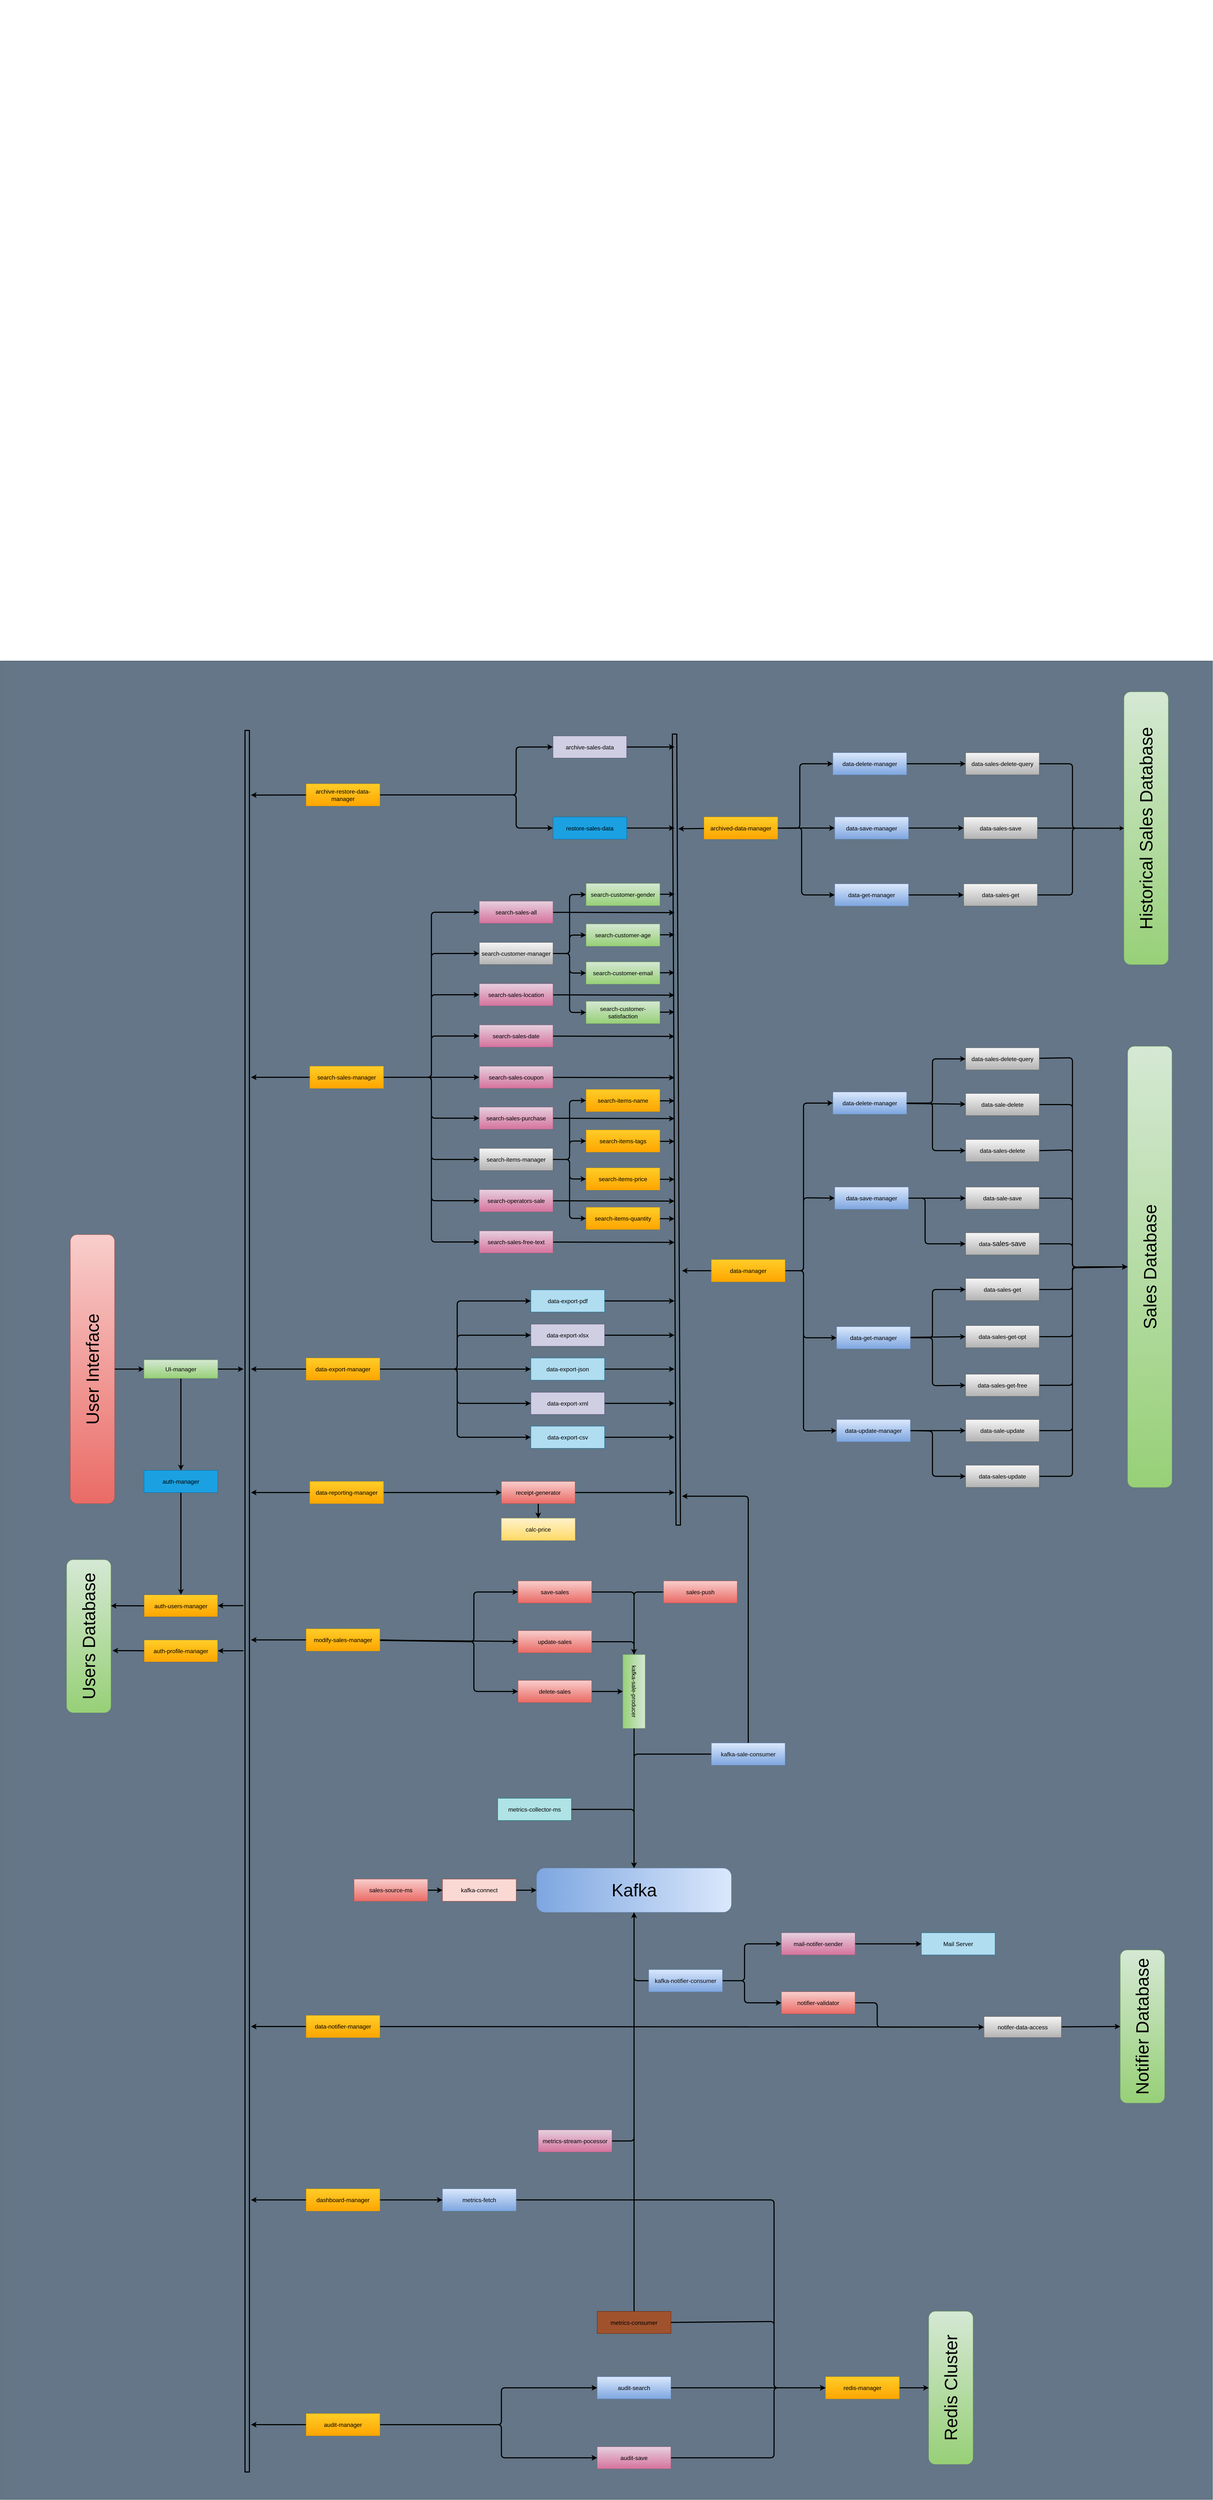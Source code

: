 <mxfile>
    <diagram name="Page-1" id="LnwlIgTbzqFxvhUvmdAp">
        <mxGraphModel dx="1296" dy="5924" grid="1" gridSize="10" guides="1" tooltips="1" connect="1" arrows="1" fold="1" page="1" pageScale="1" pageWidth="3300" pageHeight="5000" math="0" shadow="0">
            <root>
                <mxCell id="0"/>
                <mxCell id="1" parent="0"/>
                <mxCell id="720" value="" style="rounded=0;whiteSpace=wrap;html=1;fillColor=#647687;strokeColor=#314354;fontColor=#ffffff;" parent="1" vertex="1">
                    <mxGeometry y="-4997" width="3290" height="4990" as="geometry"/>
                </mxCell>
                <mxCell id="k_AekQBZjhVLjZ5sFI8h-23" value="" style="whiteSpace=wrap;html=1;aspect=fixed;" parent="1" vertex="1">
                    <mxGeometry x="520" y="-6790" width="90" as="geometry"/>
                </mxCell>
                <mxCell id="675" style="edgeStyle=none;html=1;entryX=0;entryY=0.5;entryDx=0;entryDy=0;strokeWidth=3;" parent="1" source="46" target="355" edge="1">
                    <mxGeometry relative="1" as="geometry">
                        <Array as="points">
                            <mxPoint x="1720" y="-2470"/>
                        </Array>
                    </mxGeometry>
                </mxCell>
                <mxCell id="46" value="&lt;font style=&quot;font-size: 16px;&quot; color=&quot;#000000&quot;&gt;sales-push&lt;/font&gt;" style="rounded=0;whiteSpace=wrap;html=1;fillColor=#f8cecc;gradientColor=#ea6b66;strokeColor=#b85450;" parent="1" vertex="1">
                    <mxGeometry x="1800.0" y="-2500" width="200" height="60" as="geometry"/>
                </mxCell>
                <mxCell id="k_AekQBZjhVLjZ5sFI8h-5" value="&lt;font style=&quot;font-size: 16px;&quot; color=&quot;#000000&quot;&gt;calc-price&lt;/font&gt;" style="rounded=0;whiteSpace=wrap;html=1;fillColor=#fff2cc;gradientColor=#ffd966;strokeColor=#d6b656;" parent="1" vertex="1">
                    <mxGeometry x="1360" y="-2670" width="200" height="60" as="geometry"/>
                </mxCell>
                <mxCell id="227" style="edgeStyle=orthogonalEdgeStyle;html=1;entryX=0.5;entryY=0;entryDx=0;entryDy=0;fontSize=19;fontColor=#000000;strokeWidth=3;" parent="1" source="k_AekQBZjhVLjZ5sFI8h-7" target="k_AekQBZjhVLjZ5sFI8h-5" edge="1">
                    <mxGeometry relative="1" as="geometry"/>
                </mxCell>
                <mxCell id="405" style="edgeStyle=none;html=1;strokeWidth=3;" parent="1" source="k_AekQBZjhVLjZ5sFI8h-7" edge="1">
                    <mxGeometry relative="1" as="geometry">
                        <mxPoint x="1830" y="-2740" as="targetPoint"/>
                        <Array as="points">
                            <mxPoint x="1670" y="-2740"/>
                            <mxPoint x="1750" y="-2740"/>
                        </Array>
                    </mxGeometry>
                </mxCell>
                <mxCell id="k_AekQBZjhVLjZ5sFI8h-7" value="&lt;font style=&quot;font-size: 16px;&quot; color=&quot;#000000&quot;&gt;receipt-generator&lt;/font&gt;" style="rounded=0;whiteSpace=wrap;html=1;fillColor=#f8cecc;gradientColor=#ea6b66;strokeColor=#b85450;" parent="1" vertex="1">
                    <mxGeometry x="1360" y="-2770" width="200" height="60" as="geometry"/>
                </mxCell>
                <mxCell id="658" style="edgeStyle=none;html=1;strokeWidth=3;entryX=1;entryY=0.5;entryDx=0;entryDy=0;" parent="1" source="107" target="164" edge="1">
                    <mxGeometry relative="1" as="geometry">
                        <mxPoint x="1590" y="-1380" as="targetPoint"/>
                        <Array as="points">
                            <mxPoint x="1720" y="-980"/>
                            <mxPoint x="1720" y="-1200"/>
                            <mxPoint x="1720" y="-1510"/>
                        </Array>
                    </mxGeometry>
                </mxCell>
                <mxCell id="107" value="&lt;font style=&quot;font-size: 16px;&quot;&gt;&lt;font style=&quot;font-size: 16px;&quot; color=&quot;#000000&quot;&gt;metrics&lt;/font&gt;&lt;font style=&quot;font-size: 16px;&quot; color=&quot;#000000&quot;&gt;-stream-pocessor&lt;/font&gt;&lt;/font&gt;" style="rounded=0;whiteSpace=wrap;html=1;fillColor=#e6d0de;gradientColor=#d5739d;strokeColor=#996185;" parent="1" vertex="1">
                    <mxGeometry x="1460" y="-1010" width="200" height="60" as="geometry"/>
                </mxCell>
                <mxCell id="704" style="edgeStyle=none;html=1;entryX=0;entryY=0.5;entryDx=0;entryDy=0;strokeWidth=3;fontSize=43;fontColor=#bab9bb;" parent="1" source="110" target="698" edge="1">
                    <mxGeometry relative="1" as="geometry">
                        <Array as="points">
                            <mxPoint x="2100" y="-820"/>
                            <mxPoint x="2100" y="-310"/>
                        </Array>
                    </mxGeometry>
                </mxCell>
                <mxCell id="110" value="&lt;span style=&quot;color: rgb(0, 0, 0); font-size: 16px;&quot;&gt;metrics-fetch&lt;/span&gt;" style="rounded=0;whiteSpace=wrap;html=1;fillColor=#dae8fc;gradientColor=#7ea6e0;strokeColor=#6c8ebf;" parent="1" vertex="1">
                    <mxGeometry x="1200.09" y="-850" width="200" height="60" as="geometry"/>
                </mxCell>
                <mxCell id="511" style="edgeStyle=none;html=1;entryX=0;entryY=0.5;entryDx=0;entryDy=0;strokeWidth=3;exitX=1;exitY=0.5;exitDx=0;exitDy=0;" parent="1" source="126" target="132" edge="1">
                    <mxGeometry relative="1" as="geometry">
                        <Array as="points">
                            <mxPoint x="1240" y="-3075"/>
                            <mxPoint x="1240" y="-3260"/>
                        </Array>
                    </mxGeometry>
                </mxCell>
                <mxCell id="512" style="edgeStyle=none;html=1;entryX=0;entryY=0.5;entryDx=0;entryDy=0;strokeWidth=3;exitX=1;exitY=0.5;exitDx=0;exitDy=0;" parent="1" source="126" target="128" edge="1">
                    <mxGeometry relative="1" as="geometry">
                        <Array as="points">
                            <mxPoint x="1240" y="-3075"/>
                            <mxPoint x="1240" y="-3167"/>
                        </Array>
                    </mxGeometry>
                </mxCell>
                <mxCell id="513" style="edgeStyle=none;html=1;entryX=0;entryY=0.5;entryDx=0;entryDy=0;strokeWidth=3;" parent="1" source="126" target="133" edge="1">
                    <mxGeometry relative="1" as="geometry"/>
                </mxCell>
                <mxCell id="514" style="edgeStyle=none;html=1;entryX=0;entryY=0.5;entryDx=0;entryDy=0;strokeWidth=3;exitX=1;exitY=0.5;exitDx=0;exitDy=0;" parent="1" source="126" target="129" edge="1">
                    <mxGeometry relative="1" as="geometry">
                        <Array as="points">
                            <mxPoint x="1240" y="-3075"/>
                            <mxPoint x="1240" y="-2982"/>
                        </Array>
                    </mxGeometry>
                </mxCell>
                <mxCell id="515" style="edgeStyle=none;html=1;entryX=0;entryY=0.5;entryDx=0;entryDy=0;strokeWidth=3;exitX=1;exitY=0.5;exitDx=0;exitDy=0;" parent="1" source="126" target="130" edge="1">
                    <mxGeometry relative="1" as="geometry">
                        <Array as="points">
                            <mxPoint x="1240" y="-3075"/>
                            <mxPoint x="1240" y="-2890"/>
                        </Array>
                    </mxGeometry>
                </mxCell>
                <mxCell id="666" style="edgeStyle=none;html=1;strokeWidth=3;" parent="1" source="126" edge="1">
                    <mxGeometry relative="1" as="geometry">
                        <mxPoint x="680" y="-3075" as="targetPoint"/>
                    </mxGeometry>
                </mxCell>
                <mxCell id="126" value="&lt;span style=&quot;color: rgb(0, 0, 0);&quot;&gt;&lt;font style=&quot;font-size: 16px;&quot;&gt;data-export-manager&lt;/font&gt;&lt;/span&gt;" style="rounded=0;whiteSpace=wrap;html=1;fillColor=#ffcd28;gradientColor=#ffa500;strokeColor=#d79b00;" parent="1" vertex="1">
                    <mxGeometry x="830" y="-3105" width="200" height="60" as="geometry"/>
                </mxCell>
                <mxCell id="679" style="edgeStyle=none;html=1;strokeWidth=3;" parent="1" source="128" edge="1">
                    <mxGeometry relative="1" as="geometry">
                        <mxPoint x="1830" y="-3167" as="targetPoint"/>
                    </mxGeometry>
                </mxCell>
                <mxCell id="128" value="&lt;span style=&quot;color: rgb(0, 0, 0);&quot;&gt;&lt;font style=&quot;font-size: 16px;&quot;&gt;data-export-xlsx&lt;/font&gt;&lt;/span&gt;" style="rounded=0;whiteSpace=wrap;html=1;fillColor=#d0cee2;strokeColor=#56517e;" parent="1" vertex="1">
                    <mxGeometry x="1440" y="-3197" width="200" height="60" as="geometry"/>
                </mxCell>
                <mxCell id="681" style="edgeStyle=none;html=1;strokeWidth=3;" parent="1" source="129" edge="1">
                    <mxGeometry relative="1" as="geometry">
                        <mxPoint x="1830" y="-2982" as="targetPoint"/>
                    </mxGeometry>
                </mxCell>
                <mxCell id="129" value="&lt;span style=&quot;color: rgb(0, 0, 0);&quot;&gt;&lt;font style=&quot;font-size: 16px;&quot;&gt;data-export-xml&lt;/font&gt;&lt;/span&gt;" style="rounded=0;whiteSpace=wrap;html=1;fillColor=#d0cee2;strokeColor=#56517e;" parent="1" vertex="1">
                    <mxGeometry x="1440" y="-3012" width="200" height="60" as="geometry"/>
                </mxCell>
                <mxCell id="682" style="edgeStyle=none;html=1;strokeWidth=3;" parent="1" source="130" edge="1">
                    <mxGeometry relative="1" as="geometry">
                        <mxPoint x="1830" y="-2890" as="targetPoint"/>
                    </mxGeometry>
                </mxCell>
                <mxCell id="130" value="&lt;span style=&quot;color: rgb(0, 0, 0); font-size: 16px;&quot;&gt;data-export-csv&lt;/span&gt;" style="rounded=0;whiteSpace=wrap;html=1;fillColor=#b1ddf0;strokeColor=#10739e;" parent="1" vertex="1">
                    <mxGeometry x="1440" y="-2920" width="200" height="60" as="geometry"/>
                </mxCell>
                <mxCell id="678" style="edgeStyle=none;html=1;strokeWidth=3;" parent="1" source="132" edge="1">
                    <mxGeometry relative="1" as="geometry">
                        <mxPoint x="1830" y="-3260" as="targetPoint"/>
                    </mxGeometry>
                </mxCell>
                <mxCell id="132" value="&lt;span style=&quot;color: rgb(0, 0, 0);&quot;&gt;&lt;font style=&quot;font-size: 16px;&quot;&gt;data-export-pdf&lt;/font&gt;&lt;/span&gt;" style="rounded=0;whiteSpace=wrap;html=1;fillColor=#b1ddf0;strokeColor=#10739e;" parent="1" vertex="1">
                    <mxGeometry x="1440" y="-3290" width="200" height="60" as="geometry"/>
                </mxCell>
                <mxCell id="680" style="edgeStyle=none;html=1;strokeWidth=3;" parent="1" source="133" edge="1">
                    <mxGeometry relative="1" as="geometry">
                        <mxPoint x="1830" y="-3075" as="targetPoint"/>
                    </mxGeometry>
                </mxCell>
                <mxCell id="133" value="&lt;span style=&quot;color: rgb(0, 0, 0);&quot;&gt;&lt;font style=&quot;font-size: 16px;&quot;&gt;data-export-json&lt;/font&gt;&lt;/span&gt;" style="rounded=0;whiteSpace=wrap;html=1;fillColor=#b1ddf0;strokeColor=#10739e;" parent="1" vertex="1">
                    <mxGeometry x="1440" y="-3105" width="200" height="60" as="geometry"/>
                </mxCell>
                <mxCell id="163" value="&lt;p style=&quot;line-height: 220%; font-size: 48px;&quot;&gt;&lt;font style=&quot;font-size: 48px;&quot; color=&quot;#000000&quot;&gt;Sales Database&lt;/font&gt;&lt;/p&gt;" style="rounded=1;whiteSpace=wrap;html=1;fillColor=#d5e8d4;gradientColor=#97d077;strokeColor=#82b366;verticalAlign=middle;horizontal=0;fontSize=48;" parent="1" vertex="1">
                    <mxGeometry x="3060" y="-3951" width="120" height="1197" as="geometry"/>
                </mxCell>
                <mxCell id="164" value="&lt;p style=&quot;line-height: 220%; font-size: 48px;&quot;&gt;&lt;font style=&quot;font-size: 48px;&quot; color=&quot;#000000&quot;&gt;Kafka&lt;/font&gt;&lt;/p&gt;" style="rounded=1;whiteSpace=wrap;html=1;fillColor=#dae8fc;gradientColor=#7ea6e0;strokeColor=#6c8ebf;verticalAlign=middle;horizontal=0;fontSize=48;rotation=90;arcSize=19;" parent="1" vertex="1">
                    <mxGeometry x="1660" y="-1925" width="120" height="528.75" as="geometry"/>
                </mxCell>
                <mxCell id="212" style="edgeStyle=orthogonalEdgeStyle;html=1;fontSize=19;fontColor=#000000;strokeWidth=3;" parent="1" source="165" target="233" edge="1">
                    <mxGeometry relative="1" as="geometry"/>
                </mxCell>
                <mxCell id="165" value="&lt;p style=&quot;line-height: 220%; font-size: 48px;&quot;&gt;&lt;font style=&quot;font-size: 48px;&quot; color=&quot;#000000&quot;&gt;User Interface&lt;/font&gt;&lt;/p&gt;" style="rounded=1;whiteSpace=wrap;html=1;fillColor=#f8cecc;gradientColor=#ea6b66;strokeColor=#b85450;verticalAlign=middle;horizontal=0;fontSize=48;" parent="1" vertex="1">
                    <mxGeometry x="190" y="-3440" width="120" height="730" as="geometry"/>
                </mxCell>
                <mxCell id="665" style="edgeStyle=none;html=1;strokeWidth=3;" parent="1" source="233" edge="1">
                    <mxGeometry relative="1" as="geometry">
                        <mxPoint x="660" y="-3075" as="targetPoint"/>
                    </mxGeometry>
                </mxCell>
                <mxCell id="709" style="edgeStyle=none;html=1;entryX=0.5;entryY=0;entryDx=0;entryDy=0;strokeWidth=3;" parent="1" source="233" target="706" edge="1">
                    <mxGeometry relative="1" as="geometry"/>
                </mxCell>
                <mxCell id="233" value="&lt;span style=&quot;color: rgb(0, 0, 0); font-size: 16px;&quot;&gt;UI-manager&lt;/span&gt;" style="rounded=0;whiteSpace=wrap;html=1;fillColor=#d5e8d4;gradientColor=#97d077;strokeColor=#82b366;fontSize=19;" parent="1" vertex="1">
                    <mxGeometry x="390" y="-3100" width="200" height="50" as="geometry"/>
                </mxCell>
                <mxCell id="244" style="edgeStyle=orthogonalEdgeStyle;html=1;entryX=0;entryY=0.5;entryDx=0;entryDy=0;fontSize=20;fontColor=#000000;strokeWidth=3;" parent="1" source="243" target="k_AekQBZjhVLjZ5sFI8h-7" edge="1">
                    <mxGeometry relative="1" as="geometry">
                        <Array as="points">
                            <mxPoint x="1320" y="-2740"/>
                            <mxPoint x="1320" y="-2740"/>
                        </Array>
                    </mxGeometry>
                </mxCell>
                <mxCell id="670" style="edgeStyle=none;html=1;strokeWidth=3;" parent="1" source="243" edge="1">
                    <mxGeometry relative="1" as="geometry">
                        <mxPoint x="680" y="-2740" as="targetPoint"/>
                    </mxGeometry>
                </mxCell>
                <mxCell id="243" value="&lt;span style=&quot;color: rgb(0, 0, 0);&quot;&gt;&lt;font style=&quot;font-size: 16px;&quot;&gt;data-reporting-manager&lt;/font&gt;&lt;/span&gt;" style="rounded=0;whiteSpace=wrap;html=1;fillColor=#ffcd28;gradientColor=#ffa500;strokeColor=#d79b00;" parent="1" vertex="1">
                    <mxGeometry x="840" y="-2770" width="200" height="60" as="geometry"/>
                </mxCell>
                <mxCell id="276" style="edgeStyle=orthogonalEdgeStyle;html=1;entryX=0;entryY=0.5;entryDx=0;entryDy=0;fontSize=28;fontColor=#000000;strokeWidth=3;" parent="1" edge="1">
                    <mxGeometry relative="1" as="geometry">
                        <mxPoint x="839.91" y="-620" as="sourcePoint"/>
                    </mxGeometry>
                </mxCell>
                <mxCell id="283" style="edgeStyle=orthogonalEdgeStyle;html=1;entryX=0;entryY=0.5;entryDx=0;entryDy=0;fontSize=28;fontColor=#000000;strokeWidth=3;exitX=1;exitY=0.5;exitDx=0;exitDy=0;" parent="1" source="281" target="110" edge="1">
                    <mxGeometry relative="1" as="geometry">
                        <mxPoint x="1500.09" y="-990" as="sourcePoint"/>
                    </mxGeometry>
                </mxCell>
                <mxCell id="674" style="edgeStyle=none;html=1;strokeWidth=3;" parent="1" source="281" edge="1">
                    <mxGeometry relative="1" as="geometry">
                        <mxPoint x="680" y="-820" as="targetPoint"/>
                    </mxGeometry>
                </mxCell>
                <mxCell id="281" value="&lt;span style=&quot;color: rgb(0, 0, 0);&quot;&gt;&lt;font style=&quot;font-size: 16px;&quot;&gt;dashboard-manager&lt;/font&gt;&lt;/span&gt;" style="rounded=0;whiteSpace=wrap;html=1;fillColor=#ffcd28;gradientColor=#ffa500;strokeColor=#d79b00;" parent="1" vertex="1">
                    <mxGeometry x="830" y="-850" width="200" height="60" as="geometry"/>
                </mxCell>
                <mxCell id="317" style="edgeStyle=none;html=1;strokeWidth=3;" parent="1" source="301" edge="1">
                    <mxGeometry relative="1" as="geometry">
                        <mxPoint x="1850" y="-3342" as="targetPoint"/>
                    </mxGeometry>
                </mxCell>
                <mxCell id="579" style="edgeStyle=none;html=1;entryX=0;entryY=0.5;entryDx=0;entryDy=0;strokeWidth=3;" parent="1" source="301" target="542" edge="1">
                    <mxGeometry relative="1" as="geometry">
                        <Array as="points">
                            <mxPoint x="2180" y="-3342"/>
                            <mxPoint x="2180" y="-3797"/>
                        </Array>
                    </mxGeometry>
                </mxCell>
                <mxCell id="580" style="edgeStyle=none;html=1;entryX=0;entryY=0.5;entryDx=0;entryDy=0;strokeWidth=3;" parent="1" source="301" target="544" edge="1">
                    <mxGeometry relative="1" as="geometry">
                        <Array as="points">
                            <mxPoint x="2180" y="-3342"/>
                            <mxPoint x="2180" y="-3540"/>
                        </Array>
                    </mxGeometry>
                </mxCell>
                <mxCell id="581" style="edgeStyle=none;html=1;entryX=0;entryY=0.5;entryDx=0;entryDy=0;strokeWidth=3;" parent="1" source="301" target="543" edge="1">
                    <mxGeometry relative="1" as="geometry">
                        <Array as="points">
                            <mxPoint x="2180" y="-3342"/>
                            <mxPoint x="2180" y="-3160"/>
                        </Array>
                    </mxGeometry>
                </mxCell>
                <mxCell id="582" style="edgeStyle=none;html=1;entryX=0;entryY=0.5;entryDx=0;entryDy=0;strokeWidth=3;" parent="1" source="301" target="545" edge="1">
                    <mxGeometry relative="1" as="geometry">
                        <Array as="points">
                            <mxPoint x="2180" y="-3342"/>
                            <mxPoint x="2180" y="-2907"/>
                        </Array>
                    </mxGeometry>
                </mxCell>
                <mxCell id="301" value="&lt;span style=&quot;color: rgb(0, 0, 0);&quot;&gt;&lt;font style=&quot;font-size: 16px;&quot;&gt;data-manager&lt;/font&gt;&lt;/span&gt;" style="rounded=0;whiteSpace=wrap;html=1;fillColor=#ffcd28;gradientColor=#ffa500;strokeColor=#d79b00;" parent="1" vertex="1">
                    <mxGeometry x="1930" y="-3372" width="200" height="60" as="geometry"/>
                </mxCell>
                <mxCell id="390" style="edgeStyle=none;html=1;strokeWidth=3;fontSize=21;" parent="1" source="n_p32m99cEEpmiuZ1xKt-4" edge="1">
                    <mxGeometry relative="1" as="geometry">
                        <mxPoint x="1830" y="-3978" as="targetPoint"/>
                    </mxGeometry>
                </mxCell>
                <mxCell id="n_p32m99cEEpmiuZ1xKt-4" value="&lt;span style=&quot;color: rgb(0, 0, 0);&quot;&gt;&lt;font style=&quot;font-size: 16px;&quot;&gt;search-sales-date&lt;/font&gt;&lt;/span&gt;" style="rounded=0;whiteSpace=wrap;html=1;fillColor=#e6d0de;gradientColor=#d5739d;strokeColor=#996185;" parent="1" vertex="1">
                    <mxGeometry x="1300" y="-4009" width="200" height="60" as="geometry"/>
                </mxCell>
                <mxCell id="392" style="edgeStyle=none;html=1;strokeWidth=3;fontSize=21;" parent="1" source="n_p32m99cEEpmiuZ1xKt-7" edge="1">
                    <mxGeometry relative="1" as="geometry">
                        <mxPoint x="1830" y="-4090" as="targetPoint"/>
                    </mxGeometry>
                </mxCell>
                <mxCell id="n_p32m99cEEpmiuZ1xKt-7" value="&lt;span style=&quot;color: rgb(0, 0, 0);&quot;&gt;&lt;font style=&quot;font-size: 16px;&quot;&gt;search-sales-location&lt;/font&gt;&lt;/span&gt;" style="rounded=0;whiteSpace=wrap;html=1;fillColor=#e6d0de;gradientColor=#d5739d;strokeColor=#996185;" parent="1" vertex="1">
                    <mxGeometry x="1300" y="-4121" width="200" height="60" as="geometry"/>
                </mxCell>
                <mxCell id="n_p32m99cEEpmiuZ1xKt-10" value="&lt;span style=&quot;color: rgb(0, 0, 0); font-size: 16px;&quot;&gt;search-customer-manager&lt;/span&gt;" style="rounded=0;whiteSpace=wrap;html=1;fillColor=#f5f5f5;gradientColor=#b3b3b3;strokeColor=#666666;" parent="1" vertex="1">
                    <mxGeometry x="1300.09" y="-4233" width="200" height="60" as="geometry"/>
                </mxCell>
                <mxCell id="n_p32m99cEEpmiuZ1xKt-16" value="&lt;span style=&quot;color: rgb(0, 0, 0);&quot;&gt;&lt;font style=&quot;font-size: 16px;&quot;&gt;search-items-manager&lt;/font&gt;&lt;/span&gt;" style="rounded=0;whiteSpace=wrap;html=1;fillColor=#f5f5f5;gradientColor=#b3b3b3;strokeColor=#666666;" parent="1" vertex="1">
                    <mxGeometry x="1300" y="-3674" width="200" height="60" as="geometry"/>
                </mxCell>
                <mxCell id="394" style="edgeStyle=none;html=1;strokeWidth=3;fontSize=21;" parent="1" source="n_p32m99cEEpmiuZ1xKt-19" edge="1">
                    <mxGeometry relative="1" as="geometry">
                        <mxPoint x="1830" y="-3755" as="targetPoint"/>
                    </mxGeometry>
                </mxCell>
                <mxCell id="n_p32m99cEEpmiuZ1xKt-19" value="&lt;span style=&quot;color: rgb(0, 0, 0); font-size: 16px;&quot;&gt;search-sales-purchase&lt;/span&gt;" style="rounded=0;whiteSpace=wrap;html=1;fillColor=#e6d0de;gradientColor=#d5739d;strokeColor=#996185;" parent="1" vertex="1">
                    <mxGeometry x="1300" y="-3786" width="200" height="60" as="geometry"/>
                </mxCell>
                <mxCell id="388" style="edgeStyle=none;html=1;strokeWidth=3;fontSize=21;" parent="1" source="n_p32m99cEEpmiuZ1xKt-22" edge="1">
                    <mxGeometry relative="1" as="geometry">
                        <mxPoint x="1830" y="-3866" as="targetPoint"/>
                    </mxGeometry>
                </mxCell>
                <mxCell id="n_p32m99cEEpmiuZ1xKt-22" value="&lt;font style=&quot;font-size: 16px;&quot;&gt;&lt;span style=&quot;color: rgb(0, 0, 0);&quot;&gt;search-sales&lt;/span&gt;&lt;font style=&quot;font-size: 16px;&quot; color=&quot;#000000&quot;&gt;-coupon&lt;/font&gt;&lt;/font&gt;" style="rounded=0;whiteSpace=wrap;html=1;fillColor=#e6d0de;gradientColor=#d5739d;strokeColor=#996185;" parent="1" vertex="1">
                    <mxGeometry x="1300" y="-3897" width="200" height="60" as="geometry"/>
                </mxCell>
                <mxCell id="391" style="edgeStyle=none;html=1;strokeWidth=3;fontSize=21;" parent="1" source="n_p32m99cEEpmiuZ1xKt-26" edge="1">
                    <mxGeometry relative="1" as="geometry">
                        <mxPoint x="1830" y="-3531" as="targetPoint"/>
                    </mxGeometry>
                </mxCell>
                <mxCell id="n_p32m99cEEpmiuZ1xKt-26" value="&lt;span style=&quot;color: rgb(0, 0, 0); font-size: 16px;&quot;&gt;search-operators-sale&lt;/span&gt;" style="rounded=0;whiteSpace=wrap;html=1;fillColor=#e6d0de;gradientColor=#d5739d;strokeColor=#996185;" parent="1" vertex="1">
                    <mxGeometry x="1300" y="-3562" width="200" height="60" as="geometry"/>
                </mxCell>
                <mxCell id="389" style="edgeStyle=none;html=1;strokeWidth=3;fontSize=21;" parent="1" source="n_p32m99cEEpmiuZ1xKt-29" edge="1">
                    <mxGeometry relative="1" as="geometry">
                        <mxPoint x="1830" y="-3419" as="targetPoint"/>
                    </mxGeometry>
                </mxCell>
                <mxCell id="n_p32m99cEEpmiuZ1xKt-29" value="&lt;span style=&quot;color: rgb(0, 0, 0); font-size: 16px;&quot;&gt;search-sales-free-text&lt;/span&gt;" style="rounded=0;whiteSpace=wrap;html=1;fillColor=#e6d0de;gradientColor=#d5739d;strokeColor=#996185;" parent="1" vertex="1">
                    <mxGeometry x="1300.09" y="-3450" width="200" height="60" as="geometry"/>
                </mxCell>
                <mxCell id="393" style="edgeStyle=none;html=1;strokeWidth=3;fontSize=21;" parent="1" source="oRM4DhLdFYv9oafPMZ9c-1" edge="1">
                    <mxGeometry relative="1" as="geometry">
                        <mxPoint x="1830" y="-4314" as="targetPoint"/>
                    </mxGeometry>
                </mxCell>
                <mxCell id="oRM4DhLdFYv9oafPMZ9c-1" value="&lt;span style=&quot;color: rgb(0, 0, 0);&quot;&gt;&lt;font style=&quot;font-size: 16px;&quot;&gt;search-sales-all&lt;/font&gt;&lt;/span&gt;" style="rounded=0;whiteSpace=wrap;html=1;fillColor=#e6d0de;gradientColor=#d5739d;strokeColor=#996185;" parent="1" vertex="1">
                    <mxGeometry x="1300" y="-4345" width="200" height="60" as="geometry"/>
                </mxCell>
                <mxCell id="330" style="edgeStyle=none;html=1;strokeWidth=3;" parent="1" source="13" edge="1">
                    <mxGeometry relative="1" as="geometry">
                        <mxPoint x="1830" y="-3803" as="targetPoint"/>
                    </mxGeometry>
                </mxCell>
                <mxCell id="13" value="&lt;span style=&quot;color: rgb(0, 0, 0);&quot;&gt;&lt;font style=&quot;font-size: 16px;&quot;&gt;search-items-name&lt;/font&gt;&lt;/span&gt;" style="rounded=0;whiteSpace=wrap;html=1;fillColor=#ffcd28;gradientColor=#ffa500;strokeColor=#d79b00;" parent="1" vertex="1">
                    <mxGeometry x="1590" y="-3834" width="200" height="60" as="geometry"/>
                </mxCell>
                <mxCell id="187" style="edgeStyle=orthogonalEdgeStyle;html=1;entryX=0;entryY=0.5;entryDx=0;entryDy=0;fontSize=48;fontColor=#000000;strokeWidth=3;" parent="1" source="n_p32m99cEEpmiuZ1xKt-16" target="13" edge="1">
                    <mxGeometry relative="1" as="geometry"/>
                </mxCell>
                <mxCell id="329" style="edgeStyle=none;html=1;strokeWidth=3;" parent="1" source="14" edge="1">
                    <mxGeometry relative="1" as="geometry">
                        <mxPoint x="1830" y="-3693" as="targetPoint"/>
                    </mxGeometry>
                </mxCell>
                <mxCell id="14" value="&lt;span style=&quot;color: rgb(0, 0, 0);&quot;&gt;&lt;font style=&quot;font-size: 16px;&quot;&gt;search-items-tags&lt;/font&gt;&lt;/span&gt;" style="rounded=0;whiteSpace=wrap;html=1;fillColor=#ffcd28;gradientColor=#ffa500;strokeColor=#d79b00;" parent="1" vertex="1">
                    <mxGeometry x="1590" y="-3724" width="200" height="60" as="geometry"/>
                </mxCell>
                <mxCell id="188" style="edgeStyle=orthogonalEdgeStyle;html=1;entryX=0;entryY=0.5;entryDx=0;entryDy=0;fontSize=48;fontColor=#000000;strokeWidth=3;" parent="1" source="n_p32m99cEEpmiuZ1xKt-16" target="14" edge="1">
                    <mxGeometry relative="1" as="geometry"/>
                </mxCell>
                <mxCell id="328" style="edgeStyle=none;html=1;strokeWidth=3;" parent="1" source="15" edge="1">
                    <mxGeometry relative="1" as="geometry">
                        <mxPoint x="1830" y="-3590" as="targetPoint"/>
                    </mxGeometry>
                </mxCell>
                <mxCell id="15" value="&lt;span style=&quot;color: rgb(0, 0, 0);&quot;&gt;&lt;font style=&quot;font-size: 16px;&quot;&gt;search-items-price&lt;/font&gt;&lt;/span&gt;" style="rounded=0;whiteSpace=wrap;html=1;fillColor=#ffcd28;gradientColor=#ffa500;strokeColor=#d79b00;" parent="1" vertex="1">
                    <mxGeometry x="1590" y="-3621" width="200" height="60" as="geometry"/>
                </mxCell>
                <mxCell id="189" style="edgeStyle=orthogonalEdgeStyle;html=1;entryX=0;entryY=0.5;entryDx=0;entryDy=0;fontSize=48;fontColor=#000000;strokeWidth=3;" parent="1" source="n_p32m99cEEpmiuZ1xKt-16" target="15" edge="1">
                    <mxGeometry relative="1" as="geometry"/>
                </mxCell>
                <mxCell id="327" style="edgeStyle=none;html=1;strokeWidth=3;" parent="1" source="16" edge="1">
                    <mxGeometry relative="1" as="geometry">
                        <mxPoint x="1830" y="-3483" as="targetPoint"/>
                    </mxGeometry>
                </mxCell>
                <mxCell id="16" value="&lt;span style=&quot;color: rgb(0, 0, 0); font-size: 16px;&quot;&gt;search-items-quantity&lt;/span&gt;" style="rounded=0;whiteSpace=wrap;html=1;fillColor=#ffcd28;gradientColor=#ffa500;strokeColor=#d79b00;" parent="1" vertex="1">
                    <mxGeometry x="1590" y="-3514" width="200" height="60" as="geometry"/>
                </mxCell>
                <mxCell id="190" style="edgeStyle=orthogonalEdgeStyle;html=1;entryX=0;entryY=0.5;entryDx=0;entryDy=0;fontSize=48;fontColor=#000000;strokeWidth=3;" parent="1" source="n_p32m99cEEpmiuZ1xKt-16" target="16" edge="1">
                    <mxGeometry relative="1" as="geometry"/>
                </mxCell>
                <mxCell id="178" style="edgeStyle=orthogonalEdgeStyle;html=1;entryX=0;entryY=0.5;entryDx=0;entryDy=0;fontSize=48;fontColor=#000000;strokeWidth=3;" parent="1" source="166" target="oRM4DhLdFYv9oafPMZ9c-1" edge="1">
                    <mxGeometry relative="1" as="geometry"/>
                </mxCell>
                <mxCell id="179" style="edgeStyle=orthogonalEdgeStyle;html=1;entryX=0;entryY=0.5;entryDx=0;entryDy=0;fontSize=48;fontColor=#000000;strokeWidth=3;" parent="1" source="166" target="n_p32m99cEEpmiuZ1xKt-10" edge="1">
                    <mxGeometry relative="1" as="geometry"/>
                </mxCell>
                <mxCell id="180" style="edgeStyle=orthogonalEdgeStyle;html=1;entryX=0;entryY=0.5;entryDx=0;entryDy=0;fontSize=48;fontColor=#000000;strokeWidth=3;" parent="1" source="166" target="n_p32m99cEEpmiuZ1xKt-7" edge="1">
                    <mxGeometry relative="1" as="geometry"/>
                </mxCell>
                <mxCell id="181" style="edgeStyle=orthogonalEdgeStyle;html=1;entryX=0;entryY=0.5;entryDx=0;entryDy=0;fontSize=48;fontColor=#000000;strokeWidth=3;" parent="1" source="166" target="n_p32m99cEEpmiuZ1xKt-4" edge="1">
                    <mxGeometry relative="1" as="geometry"/>
                </mxCell>
                <mxCell id="182" style="edgeStyle=orthogonalEdgeStyle;html=1;entryX=0;entryY=0.5;entryDx=0;entryDy=0;fontSize=48;fontColor=#000000;strokeWidth=3;" parent="1" source="166" target="n_p32m99cEEpmiuZ1xKt-22" edge="1">
                    <mxGeometry relative="1" as="geometry"/>
                </mxCell>
                <mxCell id="183" style="edgeStyle=orthogonalEdgeStyle;html=1;entryX=0;entryY=0.5;entryDx=0;entryDy=0;fontSize=48;fontColor=#000000;strokeWidth=3;" parent="1" source="166" target="n_p32m99cEEpmiuZ1xKt-19" edge="1">
                    <mxGeometry relative="1" as="geometry"/>
                </mxCell>
                <mxCell id="184" style="edgeStyle=orthogonalEdgeStyle;html=1;entryX=0;entryY=0.5;entryDx=0;entryDy=0;fontSize=48;fontColor=#000000;strokeWidth=3;" parent="1" source="166" target="n_p32m99cEEpmiuZ1xKt-16" edge="1">
                    <mxGeometry relative="1" as="geometry"/>
                </mxCell>
                <mxCell id="185" style="edgeStyle=orthogonalEdgeStyle;html=1;fontSize=48;fontColor=#000000;entryX=0;entryY=0.5;entryDx=0;entryDy=0;strokeWidth=3;" parent="1" source="166" target="n_p32m99cEEpmiuZ1xKt-26" edge="1">
                    <mxGeometry relative="1" as="geometry">
                        <mxPoint x="1260.0" y="-3604" as="targetPoint"/>
                    </mxGeometry>
                </mxCell>
                <mxCell id="186" style="edgeStyle=orthogonalEdgeStyle;html=1;entryX=0;entryY=0.5;entryDx=0;entryDy=0;fontSize=48;fontColor=#000000;strokeWidth=3;" parent="1" source="166" target="n_p32m99cEEpmiuZ1xKt-29" edge="1">
                    <mxGeometry relative="1" as="geometry"/>
                </mxCell>
                <mxCell id="667" style="edgeStyle=none;html=1;strokeWidth=3;" parent="1" source="166" edge="1">
                    <mxGeometry relative="1" as="geometry">
                        <mxPoint x="680" y="-3867" as="targetPoint"/>
                    </mxGeometry>
                </mxCell>
                <mxCell id="166" value="&lt;font color=&quot;#000000&quot; style=&quot;font-size: 16px;&quot;&gt;search-sales-manager&lt;br style=&quot;font-size: 16px;&quot;&gt;&lt;/font&gt;" style="rounded=0;whiteSpace=wrap;html=1;fillColor=#ffcd28;gradientColor=#ffa500;strokeColor=#d79b00;fontSize=16;" parent="1" vertex="1">
                    <mxGeometry x="840" y="-3897" width="200" height="60" as="geometry"/>
                </mxCell>
                <mxCell id="334" style="edgeStyle=none;html=1;strokeWidth=3;" parent="1" source="25" edge="1">
                    <mxGeometry relative="1" as="geometry">
                        <mxPoint x="1830" y="-4364" as="targetPoint"/>
                    </mxGeometry>
                </mxCell>
                <mxCell id="25" value="&lt;span style=&quot;color: rgb(0, 0, 0);&quot;&gt;&lt;font style=&quot;font-size: 16px;&quot;&gt;search-customer-gender&lt;/font&gt;&lt;/span&gt;" style="rounded=0;whiteSpace=wrap;html=1;fillColor=#d5e8d4;gradientColor=#97d077;strokeColor=#82b366;" parent="1" vertex="1">
                    <mxGeometry x="1590" y="-4393" width="200" height="60" as="geometry"/>
                </mxCell>
                <mxCell id="193" style="edgeStyle=orthogonalEdgeStyle;html=1;entryX=0;entryY=0.5;entryDx=0;entryDy=0;fontSize=48;fontColor=#000000;strokeWidth=3;" parent="1" source="n_p32m99cEEpmiuZ1xKt-10" target="25" edge="1">
                    <mxGeometry relative="1" as="geometry"/>
                </mxCell>
                <mxCell id="333" style="edgeStyle=none;html=1;strokeWidth=3;" parent="1" source="26" edge="1">
                    <mxGeometry relative="1" as="geometry">
                        <mxPoint x="1830" y="-4254" as="targetPoint"/>
                    </mxGeometry>
                </mxCell>
                <mxCell id="26" value="&lt;span style=&quot;color: rgb(0, 0, 0); font-size: 16px;&quot;&gt;search-customer-age&lt;/span&gt;" style="rounded=0;whiteSpace=wrap;html=1;fillColor=#d5e8d4;gradientColor=#97d077;strokeColor=#82b366;" parent="1" vertex="1">
                    <mxGeometry x="1590" y="-4283" width="200" height="60" as="geometry"/>
                </mxCell>
                <mxCell id="194" style="edgeStyle=orthogonalEdgeStyle;html=1;fontSize=48;fontColor=#000000;strokeWidth=3;" parent="1" source="n_p32m99cEEpmiuZ1xKt-10" target="26" edge="1">
                    <mxGeometry relative="1" as="geometry"/>
                </mxCell>
                <mxCell id="332" style="edgeStyle=none;html=1;strokeWidth=3;" parent="1" source="27" edge="1">
                    <mxGeometry relative="1" as="geometry">
                        <mxPoint x="1830" y="-4151" as="targetPoint"/>
                    </mxGeometry>
                </mxCell>
                <mxCell id="27" value="&lt;span style=&quot;color: rgb(0, 0, 0); font-size: 16px;&quot;&gt;search-customer-email&lt;/span&gt;" style="rounded=0;whiteSpace=wrap;html=1;fillColor=#d5e8d4;gradientColor=#97d077;strokeColor=#82b366;" parent="1" vertex="1">
                    <mxGeometry x="1590" y="-4180" width="200" height="60" as="geometry"/>
                </mxCell>
                <mxCell id="195" style="edgeStyle=orthogonalEdgeStyle;html=1;fontSize=48;fontColor=#000000;strokeWidth=3;" parent="1" source="n_p32m99cEEpmiuZ1xKt-10" target="27" edge="1">
                    <mxGeometry relative="1" as="geometry"/>
                </mxCell>
                <mxCell id="331" style="edgeStyle=none;html=1;strokeWidth=3;" parent="1" source="28" edge="1">
                    <mxGeometry relative="1" as="geometry">
                        <mxPoint x="1830" y="-4044" as="targetPoint"/>
                    </mxGeometry>
                </mxCell>
                <mxCell id="28" value="&lt;font style=&quot;font-size: 16px;&quot; color=&quot;#000000&quot;&gt;search-customer-satisfaction&lt;/font&gt;" style="rounded=0;whiteSpace=wrap;html=1;fillColor=#d5e8d4;gradientColor=#97d077;strokeColor=#82b366;" parent="1" vertex="1">
                    <mxGeometry x="1590" y="-4073" width="200" height="60" as="geometry"/>
                </mxCell>
                <mxCell id="196" style="edgeStyle=orthogonalEdgeStyle;html=1;entryX=0;entryY=0.5;entryDx=0;entryDy=0;fontSize=48;fontColor=#000000;strokeWidth=3;" parent="1" source="n_p32m99cEEpmiuZ1xKt-10" target="28" edge="1">
                    <mxGeometry relative="1" as="geometry"/>
                </mxCell>
                <mxCell id="315" value="" style="endArrow=none;html=1;strokeWidth=3;shape=flexArrow;" parent="1" edge="1">
                    <mxGeometry width="50" height="50" relative="1" as="geometry">
                        <mxPoint x="1840" y="-2650" as="sourcePoint"/>
                        <mxPoint x="1830" y="-4800" as="targetPoint"/>
                    </mxGeometry>
                </mxCell>
                <mxCell id="338" value="&lt;p style=&quot;line-height: 220%; font-size: 48px;&quot;&gt;&lt;font style=&quot;font-size: 48px;&quot; color=&quot;#000000&quot;&gt;Historical Sales&amp;nbsp;&lt;/font&gt;&lt;span style=&quot;color: rgb(0, 0, 0);&quot;&gt;Database&lt;/span&gt;&lt;/p&gt;" style="rounded=1;whiteSpace=wrap;html=1;fillColor=#d5e8d4;gradientColor=#97d077;strokeColor=#82b366;verticalAlign=middle;horizontal=0;fontSize=48;" parent="1" vertex="1">
                    <mxGeometry x="3050" y="-4913" width="120" height="740" as="geometry"/>
                </mxCell>
                <mxCell id="421" style="edgeStyle=none;html=1;strokeWidth=3;" parent="1" source="339" edge="1">
                    <mxGeometry relative="1" as="geometry">
                        <mxPoint x="1830" y="-4763.5" as="targetPoint"/>
                    </mxGeometry>
                </mxCell>
                <mxCell id="339" value="&lt;span style=&quot;color: rgb(0, 0, 0);&quot;&gt;&lt;font style=&quot;font-size: 16px;&quot;&gt;archive-sales-data&lt;br&gt;&lt;/font&gt;&lt;/span&gt;" style="rounded=0;whiteSpace=wrap;html=1;fillColor=#d0cee2;strokeColor=#56517e;rotation=0;" parent="1" vertex="1">
                    <mxGeometry x="1500" y="-4793.5" width="200" height="60" as="geometry"/>
                </mxCell>
                <mxCell id="422" style="edgeStyle=none;html=1;strokeWidth=3;" parent="1" source="340" edge="1">
                    <mxGeometry relative="1" as="geometry">
                        <mxPoint x="1830" y="-4543.5" as="targetPoint"/>
                    </mxGeometry>
                </mxCell>
                <mxCell id="340" value="&lt;span style=&quot;color: rgb(0, 0, 0);&quot;&gt;&lt;font style=&quot;font-size: 16px;&quot;&gt;restore-sales-data&lt;/font&gt;&lt;/span&gt;" style="rounded=0;whiteSpace=wrap;html=1;fillColor=#1ba1e2;strokeColor=#006EAF;rotation=0;fontColor=#ffffff;" parent="1" vertex="1">
                    <mxGeometry x="1500" y="-4573.5" width="200" height="60" as="geometry"/>
                </mxCell>
                <mxCell id="419" style="edgeStyle=none;html=1;entryX=0;entryY=0.5;entryDx=0;entryDy=0;strokeWidth=3;exitX=1;exitY=0.5;exitDx=0;exitDy=0;" parent="1" source="345" target="339" edge="1">
                    <mxGeometry relative="1" as="geometry">
                        <Array as="points">
                            <mxPoint x="1400" y="-4633.5"/>
                            <mxPoint x="1400" y="-4763.5"/>
                        </Array>
                    </mxGeometry>
                </mxCell>
                <mxCell id="420" style="edgeStyle=none;html=1;entryX=0;entryY=0.5;entryDx=0;entryDy=0;strokeWidth=3;" parent="1" source="345" target="340" edge="1">
                    <mxGeometry relative="1" as="geometry">
                        <Array as="points">
                            <mxPoint x="1400" y="-4633.5"/>
                            <mxPoint x="1400" y="-4543.5"/>
                        </Array>
                    </mxGeometry>
                </mxCell>
                <mxCell id="669" style="edgeStyle=none;html=1;strokeWidth=3;" parent="1" source="345" edge="1">
                    <mxGeometry relative="1" as="geometry">
                        <mxPoint x="680" y="-4633" as="targetPoint"/>
                    </mxGeometry>
                </mxCell>
                <mxCell id="345" value="&lt;span style=&quot;color: rgb(0, 0, 0);&quot;&gt;&lt;font style=&quot;font-size: 16px;&quot;&gt;archive-restore-data-manager&lt;/font&gt;&lt;/span&gt;" style="rounded=0;whiteSpace=wrap;html=1;fillColor=#ffcd28;gradientColor=#ffa500;strokeColor=#d79b00;" parent="1" vertex="1">
                    <mxGeometry x="830" y="-4663.5" width="200" height="60" as="geometry"/>
                </mxCell>
                <mxCell id="351" style="edgeStyle=none;html=1;entryX=0;entryY=0.5;entryDx=0;entryDy=0;strokeWidth=3;fontSize=21;" parent="1" source="349" target="350" edge="1">
                    <mxGeometry relative="1" as="geometry"/>
                </mxCell>
                <mxCell id="349" value="&lt;font style=&quot;font-size: 16px;&quot; color=&quot;#000000&quot;&gt;sales-source-ms&lt;/font&gt;" style="rounded=0;whiteSpace=wrap;html=1;fillColor=#f8cecc;gradientColor=#ea6b66;strokeColor=#b85450;" parent="1" vertex="1">
                    <mxGeometry x="960" y="-1690.63" width="200" height="60" as="geometry"/>
                </mxCell>
                <mxCell id="352" style="edgeStyle=none;html=1;entryX=0.5;entryY=1;entryDx=0;entryDy=0;strokeWidth=3;fontSize=21;" parent="1" source="350" target="164" edge="1">
                    <mxGeometry relative="1" as="geometry"/>
                </mxCell>
                <mxCell id="350" value="&lt;font style=&quot;font-size: 16px;&quot; color=&quot;#000000&quot;&gt;kafka-connect&lt;/font&gt;" style="rounded=0;whiteSpace=wrap;html=1;fillColor=#fad9d5;strokeColor=#ae4132;fontSize=16;" parent="1" vertex="1">
                    <mxGeometry x="1200.09" y="-1690.62" width="200" height="60" as="geometry"/>
                </mxCell>
                <mxCell id="641" style="edgeStyle=none;html=1;entryX=0;entryY=0.5;entryDx=0;entryDy=0;strokeWidth=3;" parent="1" source="355" target="164" edge="1">
                    <mxGeometry relative="1" as="geometry"/>
                </mxCell>
                <mxCell id="355" value="&lt;font style=&quot;font-size: 16px;&quot; color=&quot;#000000&quot;&gt;kafka-sale-producer&lt;br&gt;&lt;/font&gt;" style="rounded=0;whiteSpace=wrap;html=1;fillColor=#d5e8d4;gradientColor=#97d077;strokeColor=#82b366;rotation=90;" parent="1" vertex="1">
                    <mxGeometry x="1620" y="-2230" width="200" height="60" as="geometry"/>
                </mxCell>
                <mxCell id="639" style="edgeStyle=none;html=1;entryX=0;entryY=0.5;entryDx=0;entryDy=0;strokeWidth=3;exitX=0;exitY=0.5;exitDx=0;exitDy=0;" parent="1" source="382" target="164" edge="1">
                    <mxGeometry relative="1" as="geometry">
                        <Array as="points">
                            <mxPoint x="1720" y="-1880"/>
                        </Array>
                    </mxGeometry>
                </mxCell>
                <mxCell id="382" value="&lt;span style=&quot;color: rgb(0, 0, 0);&quot;&gt;&lt;font style=&quot;font-size: 16px;&quot;&gt;metrics-collector-ms&lt;/font&gt;&lt;/span&gt;" style="rounded=0;whiteSpace=wrap;html=1;fillColor=#b0e3e6;strokeColor=#0e8088;" parent="1" vertex="1">
                    <mxGeometry x="1350.0" y="-1910" width="200" height="60" as="geometry"/>
                </mxCell>
                <mxCell id="638" style="edgeStyle=none;html=1;strokeWidth=3;" parent="1" source="360" edge="1">
                    <mxGeometry relative="1" as="geometry">
                        <mxPoint x="1850" y="-2730.0" as="targetPoint"/>
                        <Array as="points">
                            <mxPoint x="2030" y="-2730"/>
                        </Array>
                    </mxGeometry>
                </mxCell>
                <mxCell id="640" style="edgeStyle=none;html=1;entryX=0;entryY=0.5;entryDx=0;entryDy=0;strokeWidth=3;" parent="1" source="360" target="164" edge="1">
                    <mxGeometry relative="1" as="geometry">
                        <Array as="points">
                            <mxPoint x="1720" y="-2030"/>
                        </Array>
                    </mxGeometry>
                </mxCell>
                <mxCell id="360" value="&lt;font style=&quot;font-size: 16px;&quot; color=&quot;#0b0a0a&quot;&gt;kafka-sale-consumer&lt;/font&gt;" style="rounded=0;whiteSpace=wrap;html=1;fillColor=#dae8fc;gradientColor=#7ea6e0;strokeColor=#6c8ebf;" parent="1" vertex="1">
                    <mxGeometry x="1930" y="-2060" width="200" height="60" as="geometry"/>
                </mxCell>
                <mxCell id="432" style="edgeStyle=none;html=1;strokeWidth=3;" parent="1" source="431" edge="1">
                    <mxGeometry relative="1" as="geometry">
                        <mxPoint x="1840" y="-4541.5" as="targetPoint"/>
                    </mxGeometry>
                </mxCell>
                <mxCell id="621" style="edgeStyle=none;html=1;entryX=0;entryY=0.5;entryDx=0;entryDy=0;strokeWidth=3;" parent="1" source="431" target="614" edge="1">
                    <mxGeometry relative="1" as="geometry"/>
                </mxCell>
                <mxCell id="622" style="edgeStyle=none;html=1;entryX=0;entryY=0.5;entryDx=0;entryDy=0;strokeWidth=3;" parent="1" source="431" target="619" edge="1">
                    <mxGeometry relative="1" as="geometry">
                        <Array as="points">
                            <mxPoint x="2170" y="-4543"/>
                            <mxPoint x="2170" y="-4718"/>
                        </Array>
                    </mxGeometry>
                </mxCell>
                <mxCell id="431" value="&lt;span style=&quot;color: rgb(0, 0, 0);&quot;&gt;&lt;font style=&quot;font-size: 16px;&quot;&gt;archived-data-manager&lt;/font&gt;&lt;/span&gt;" style="rounded=0;whiteSpace=wrap;html=1;fillColor=#ffcd28;gradientColor=#ffa500;strokeColor=#d79b00;" parent="1" vertex="1">
                    <mxGeometry x="1910" y="-4573.5" width="200" height="60" as="geometry"/>
                </mxCell>
                <mxCell id="442" style="edgeStyle=none;html=1;strokeWidth=3;exitX=0;exitY=0.5;exitDx=0;exitDy=0;" parent="1" source="438" target="164" edge="1">
                    <mxGeometry relative="1" as="geometry">
                        <Array as="points">
                            <mxPoint x="1720" y="-1415"/>
                        </Array>
                    </mxGeometry>
                </mxCell>
                <mxCell id="451" style="edgeStyle=none;html=1;entryX=0;entryY=0.5;entryDx=0;entryDy=0;strokeWidth=3;exitX=1;exitY=0.5;exitDx=0;exitDy=0;" parent="1" source="438" target="448" edge="1">
                    <mxGeometry relative="1" as="geometry">
                        <Array as="points">
                            <mxPoint x="2019.91" y="-1415"/>
                            <mxPoint x="2019.91" y="-1515"/>
                        </Array>
                        <mxPoint x="2259.91" y="-1515" as="targetPoint"/>
                    </mxGeometry>
                </mxCell>
                <mxCell id="457" style="edgeStyle=none;html=1;entryX=0;entryY=0.5;entryDx=0;entryDy=0;strokeWidth=3;fontSize=37;" parent="1" source="438" target="456" edge="1">
                    <mxGeometry relative="1" as="geometry">
                        <Array as="points">
                            <mxPoint x="2019.91" y="-1415"/>
                            <mxPoint x="2019.91" y="-1355"/>
                        </Array>
                        <mxPoint x="2259.91" y="-1355" as="targetPoint"/>
                    </mxGeometry>
                </mxCell>
                <mxCell id="438" value="&lt;font style=&quot;font-size: 16px;&quot; color=&quot;#0b0a0a&quot;&gt;kafka-notifier-consumer&lt;br&gt;&lt;/font&gt;" style="rounded=0;whiteSpace=wrap;html=1;fillColor=#dae8fc;gradientColor=#7ea6e0;strokeColor=#6c8ebf;" parent="1" vertex="1">
                    <mxGeometry x="1759.91" y="-1445" width="200" height="60" as="geometry"/>
                </mxCell>
                <mxCell id="449" style="edgeStyle=none;html=1;entryX=0;entryY=0.5;entryDx=0;entryDy=0;strokeWidth=3;" parent="1" source="439" target="444" edge="1">
                    <mxGeometry relative="1" as="geometry"/>
                </mxCell>
                <mxCell id="673" style="edgeStyle=none;html=1;strokeWidth=3;" parent="1" source="439" edge="1">
                    <mxGeometry relative="1" as="geometry">
                        <mxPoint x="680" y="-1290.63" as="targetPoint"/>
                    </mxGeometry>
                </mxCell>
                <mxCell id="439" value="&lt;span style=&quot;color: rgb(0, 0, 0);&quot;&gt;&lt;font style=&quot;font-size: 16px;&quot;&gt;data-notifier-manager&lt;/font&gt;&lt;/span&gt;" style="rounded=0;whiteSpace=wrap;html=1;fillColor=#ffcd28;gradientColor=#ffa500;strokeColor=#d79b00;" parent="1" vertex="1">
                    <mxGeometry x="830" y="-1320.63" width="200" height="60" as="geometry"/>
                </mxCell>
                <mxCell id="443" value="&lt;p style=&quot;line-height: 220%; font-size: 48px;&quot;&gt;&lt;font style=&quot;font-size: 48px;&quot; color=&quot;#000000&quot;&gt;Notifier Database&lt;/font&gt;&lt;/p&gt;" style="rounded=1;whiteSpace=wrap;html=1;fillColor=#d5e8d4;gradientColor=#97d077;strokeColor=#82b366;verticalAlign=middle;horizontal=0;fontSize=48;" parent="1" vertex="1">
                    <mxGeometry x="3040" y="-1498.13" width="120" height="415" as="geometry"/>
                </mxCell>
                <mxCell id="445" style="edgeStyle=none;html=1;entryX=0;entryY=0.5;entryDx=0;entryDy=0;strokeWidth=3;" parent="1" source="444" target="443" edge="1">
                    <mxGeometry relative="1" as="geometry"/>
                </mxCell>
                <mxCell id="444" value="&lt;span style=&quot;color: rgb(0, 0, 0); font-size: 16px;&quot;&gt;notifer-data-access&lt;/span&gt;" style="rounded=0;whiteSpace=wrap;html=1;fillColor=#f5f5f5;gradientColor=#b3b3b3;strokeColor=#666666;fontSize=19;" parent="1" vertex="1">
                    <mxGeometry x="2670" y="-1317.63" width="210" height="57" as="geometry"/>
                </mxCell>
                <mxCell id="455" style="edgeStyle=none;html=1;entryX=0;entryY=0.5;entryDx=0;entryDy=0;strokeWidth=3;fontSize=37;" parent="1" source="448" target="454" edge="1">
                    <mxGeometry relative="1" as="geometry"/>
                </mxCell>
                <mxCell id="448" value="&lt;font style=&quot;font-size: 16px;&quot; color=&quot;#000000&quot;&gt;mail-notifer-sender&lt;/font&gt;" style="rounded=0;whiteSpace=wrap;html=1;fillColor=#e6d0de;gradientColor=#d5739d;strokeColor=#996185;" parent="1" vertex="1">
                    <mxGeometry x="2120" y="-1545" width="200" height="60" as="geometry"/>
                </mxCell>
                <mxCell id="454" value="&lt;span style=&quot;color: rgb(0, 0, 0);&quot;&gt;&lt;font style=&quot;font-size: 16px;&quot;&gt;Mail Server&lt;/font&gt;&lt;/span&gt;" style="rounded=0;whiteSpace=wrap;html=1;fillColor=#b1ddf0;strokeColor=#10739e;" parent="1" vertex="1">
                    <mxGeometry x="2500" y="-1545" width="200" height="60" as="geometry"/>
                </mxCell>
                <mxCell id="458" style="edgeStyle=none;html=1;entryX=0;entryY=0.5;entryDx=0;entryDy=0;strokeWidth=3;fontSize=37;exitX=1;exitY=0.5;exitDx=0;exitDy=0;" parent="1" source="456" target="444" edge="1">
                    <mxGeometry relative="1" as="geometry">
                        <Array as="points">
                            <mxPoint x="2380" y="-1355"/>
                            <mxPoint x="2380" y="-1289"/>
                        </Array>
                        <mxPoint x="2830" y="-1289.13" as="targetPoint"/>
                    </mxGeometry>
                </mxCell>
                <mxCell id="456" value="&lt;font style=&quot;font-size: 16px;&quot; color=&quot;#000000&quot;&gt;notifier-validator&lt;/font&gt;" style="rounded=0;whiteSpace=wrap;html=1;fillColor=#f8cecc;gradientColor=#ea6b66;strokeColor=#b85450;" parent="1" vertex="1">
                    <mxGeometry x="2120" y="-1385" width="200" height="60" as="geometry"/>
                </mxCell>
                <mxCell id="569" style="edgeStyle=none;html=1;entryX=0;entryY=0.5;entryDx=0;entryDy=0;strokeWidth=3;" parent="1" source="199" target="163" edge="1">
                    <mxGeometry relative="1" as="geometry">
                        <Array as="points">
                            <mxPoint x="2910" y="-3920"/>
                            <mxPoint x="2910" y="-3352"/>
                        </Array>
                    </mxGeometry>
                </mxCell>
                <mxCell id="199" value="&lt;span style=&quot;color: rgb(0, 0, 0); font-size: 16px;&quot;&gt;data-&lt;/span&gt;&lt;span style=&quot;color: rgb(0, 0, 0);&quot;&gt;&lt;font style=&quot;font-size: 16px;&quot;&gt;sales-delete-query&lt;/font&gt;&lt;/span&gt;" style="rounded=0;whiteSpace=wrap;html=1;fillColor=#f5f5f5;gradientColor=#b3b3b3;strokeColor=#666666;fontSize=19;" parent="1" vertex="1">
                    <mxGeometry x="2620" y="-3947" width="200" height="60" as="geometry"/>
                </mxCell>
                <mxCell id="559" style="edgeStyle=none;html=1;entryX=0;entryY=0.5;entryDx=0;entryDy=0;strokeWidth=3;exitX=1;exitY=0.5;exitDx=0;exitDy=0;" parent="1" source="542" target="199" edge="1">
                    <mxGeometry relative="1" as="geometry">
                        <Array as="points">
                            <mxPoint x="2530" y="-3797"/>
                            <mxPoint x="2530" y="-3917"/>
                        </Array>
                    </mxGeometry>
                </mxCell>
                <mxCell id="542" value="&lt;span style=&quot;color: rgb(0, 0, 0);&quot;&gt;&lt;font style=&quot;font-size: 16px;&quot;&gt;data-delete-manager&lt;/font&gt;&lt;/span&gt;" style="rounded=0;whiteSpace=wrap;html=1;fillColor=#dae8fc;gradientColor=#7ea6e0;strokeColor=#6c8ebf;" parent="1" vertex="1">
                    <mxGeometry x="2259.91" y="-3827" width="200" height="60" as="geometry"/>
                </mxCell>
                <mxCell id="570" style="edgeStyle=none;html=1;entryX=0;entryY=0.5;entryDx=0;entryDy=0;strokeWidth=3;exitX=1;exitY=0.5;exitDx=0;exitDy=0;" parent="1" source="552" target="163" edge="1">
                    <mxGeometry relative="1" as="geometry">
                        <Array as="points">
                            <mxPoint x="2910" y="-3793"/>
                            <mxPoint x="2910" y="-3352"/>
                        </Array>
                    </mxGeometry>
                </mxCell>
                <mxCell id="552" value="&lt;font style=&quot;font-size: 16px;&quot;&gt;&lt;span style=&quot;color: rgb(0, 0, 0);&quot;&gt;data-&lt;/span&gt;&lt;span style=&quot;color: rgb(0, 0, 0);&quot;&gt;sale-delete&lt;/span&gt;&lt;/font&gt;" style="rounded=0;whiteSpace=wrap;html=1;fillColor=#f5f5f5;gradientColor=#b3b3b3;strokeColor=#666666;fontSize=19;" parent="1" vertex="1">
                    <mxGeometry x="2620" y="-3823" width="200" height="60" as="geometry"/>
                </mxCell>
                <mxCell id="558" style="edgeStyle=none;html=1;strokeWidth=3;" parent="1" source="542" target="552" edge="1">
                    <mxGeometry relative="1" as="geometry"/>
                </mxCell>
                <mxCell id="571" style="edgeStyle=none;html=1;entryX=0;entryY=0.5;entryDx=0;entryDy=0;strokeWidth=3;exitX=1;exitY=0.5;exitDx=0;exitDy=0;" parent="1" source="553" target="163" edge="1">
                    <mxGeometry relative="1" as="geometry">
                        <Array as="points">
                            <mxPoint x="2910" y="-3670"/>
                            <mxPoint x="2910" y="-3352"/>
                        </Array>
                    </mxGeometry>
                </mxCell>
                <mxCell id="553" value="&lt;font style=&quot;font-size: 16px;&quot;&gt;&lt;span style=&quot;color: rgb(0, 0, 0);&quot;&gt;data-&lt;/span&gt;&lt;span style=&quot;color: rgb(0, 0, 0);&quot;&gt;sales-delete&lt;/span&gt;&lt;/font&gt;" style="rounded=0;whiteSpace=wrap;html=1;fillColor=#f5f5f5;gradientColor=#b3b3b3;strokeColor=#666666;fontSize=19;" parent="1" vertex="1">
                    <mxGeometry x="2620" y="-3698" width="200" height="60" as="geometry"/>
                </mxCell>
                <mxCell id="560" style="edgeStyle=none;html=1;entryX=0;entryY=0.5;entryDx=0;entryDy=0;strokeWidth=3;exitX=1;exitY=0.5;exitDx=0;exitDy=0;" parent="1" source="542" target="553" edge="1">
                    <mxGeometry relative="1" as="geometry">
                        <Array as="points">
                            <mxPoint x="2530" y="-3797"/>
                            <mxPoint x="2530" y="-3668"/>
                        </Array>
                    </mxGeometry>
                </mxCell>
                <mxCell id="572" style="edgeStyle=none;html=1;entryX=0;entryY=0.5;entryDx=0;entryDy=0;strokeWidth=3;exitX=1;exitY=0.5;exitDx=0;exitDy=0;" parent="1" source="201" target="163" edge="1">
                    <mxGeometry relative="1" as="geometry">
                        <Array as="points">
                            <mxPoint x="2910" y="-3539"/>
                            <mxPoint x="2910" y="-3352"/>
                        </Array>
                    </mxGeometry>
                </mxCell>
                <mxCell id="573" style="edgeStyle=none;html=1;entryX=0;entryY=0.5;entryDx=0;entryDy=0;strokeWidth=3;" parent="1" source="551" target="163" edge="1">
                    <mxGeometry relative="1" as="geometry">
                        <Array as="points">
                            <mxPoint x="2910" y="-3415"/>
                            <mxPoint x="2910" y="-3352"/>
                        </Array>
                    </mxGeometry>
                </mxCell>
                <mxCell id="574" style="edgeStyle=none;html=1;entryX=0;entryY=0.5;entryDx=0;entryDy=0;strokeWidth=3;" parent="1" source="197" target="163" edge="1">
                    <mxGeometry relative="1" as="geometry">
                        <Array as="points">
                            <mxPoint x="2910" y="-3291"/>
                            <mxPoint x="2910" y="-3352"/>
                        </Array>
                    </mxGeometry>
                </mxCell>
                <mxCell id="575" style="edgeStyle=none;html=1;entryX=0;entryY=0.5;entryDx=0;entryDy=0;strokeWidth=3;" parent="1" source="495" target="163" edge="1">
                    <mxGeometry relative="1" as="geometry">
                        <Array as="points">
                            <mxPoint x="2910" y="-3163"/>
                            <mxPoint x="2910" y="-3290"/>
                            <mxPoint x="2910" y="-3352"/>
                        </Array>
                    </mxGeometry>
                </mxCell>
                <mxCell id="576" style="edgeStyle=none;html=1;entryX=0;entryY=0.5;entryDx=0;entryDy=0;strokeWidth=3;" parent="1" source="523" target="163" edge="1">
                    <mxGeometry relative="1" as="geometry">
                        <Array as="points">
                            <mxPoint x="2910" y="-3031"/>
                            <mxPoint x="2910" y="-3350"/>
                        </Array>
                    </mxGeometry>
                </mxCell>
                <mxCell id="577" style="edgeStyle=none;html=1;entryX=0;entryY=0.5;entryDx=0;entryDy=0;strokeWidth=3;" parent="1" source="200" target="163" edge="1">
                    <mxGeometry relative="1" as="geometry">
                        <Array as="points">
                            <mxPoint x="2910" y="-2908"/>
                            <mxPoint x="2910" y="-3350"/>
                        </Array>
                    </mxGeometry>
                </mxCell>
                <mxCell id="578" style="edgeStyle=none;html=1;entryX=0;entryY=0.5;entryDx=0;entryDy=0;strokeWidth=3;" parent="1" source="550" target="163" edge="1">
                    <mxGeometry relative="1" as="geometry">
                        <Array as="points">
                            <mxPoint x="2910" y="-2784"/>
                            <mxPoint x="2910" y="-3070"/>
                            <mxPoint x="2910" y="-3352"/>
                        </Array>
                    </mxGeometry>
                </mxCell>
                <mxCell id="201" value="&lt;font style=&quot;font-size: 16px;&quot;&gt;&lt;span style=&quot;color: rgb(0, 0, 0);&quot;&gt;data-&lt;/span&gt;&lt;span style=&quot;color: rgb(0, 0, 0);&quot;&gt;sale-save&lt;/span&gt;&lt;/font&gt;" style="rounded=0;whiteSpace=wrap;html=1;fillColor=#f5f5f5;gradientColor=#b3b3b3;strokeColor=#666666;fontSize=19;" parent="1" vertex="1">
                    <mxGeometry x="2620" y="-3569" width="200" height="60" as="geometry"/>
                </mxCell>
                <mxCell id="554" style="edgeStyle=none;html=1;entryX=0;entryY=0.5;entryDx=0;entryDy=0;strokeWidth=3;" parent="1" source="544" target="201" edge="1">
                    <mxGeometry relative="1" as="geometry"/>
                </mxCell>
                <mxCell id="544" value="&lt;span style=&quot;color: rgb(0, 0, 0);&quot;&gt;&lt;font style=&quot;font-size: 16px;&quot;&gt;data-save-manager&lt;/font&gt;&lt;/span&gt;" style="rounded=0;whiteSpace=wrap;html=1;fillColor=#dae8fc;gradientColor=#7ea6e0;strokeColor=#6c8ebf;" parent="1" vertex="1">
                    <mxGeometry x="2264.91" y="-3569" width="200" height="60" as="geometry"/>
                </mxCell>
                <mxCell id="551" value="&lt;span style=&quot;color: rgb(0, 0, 0); font-size: 16px;&quot;&gt;data-&lt;/span&gt;&lt;span style=&quot;color: rgb(0, 0, 0); font-size: 19px;&quot;&gt;sales-save&lt;/span&gt;" style="rounded=0;whiteSpace=wrap;html=1;fillColor=#f5f5f5;gradientColor=#b3b3b3;strokeColor=#666666;fontSize=19;" parent="1" vertex="1">
                    <mxGeometry x="2620" y="-3445" width="200" height="60" as="geometry"/>
                </mxCell>
                <mxCell id="555" style="edgeStyle=none;html=1;entryX=0;entryY=0.5;entryDx=0;entryDy=0;strokeWidth=3;exitX=1;exitY=0.5;exitDx=0;exitDy=0;" parent="1" source="544" target="551" edge="1">
                    <mxGeometry relative="1" as="geometry">
                        <Array as="points">
                            <mxPoint x="2510" y="-3539"/>
                            <mxPoint x="2510" y="-3415"/>
                        </Array>
                    </mxGeometry>
                </mxCell>
                <mxCell id="197" value="&lt;font style=&quot;font-size: 16px;&quot;&gt;&lt;span style=&quot;color: rgb(0, 0, 0);&quot;&gt;data-&lt;/span&gt;&lt;span style=&quot;color: rgb(0, 0, 0);&quot;&gt;sales-get&lt;/span&gt;&lt;/font&gt;" style="rounded=0;whiteSpace=wrap;html=1;fillColor=#f5f5f5;gradientColor=#b3b3b3;strokeColor=#666666;fontSize=19;" parent="1" vertex="1">
                    <mxGeometry x="2620" y="-3321" width="200" height="60" as="geometry"/>
                </mxCell>
                <mxCell id="495" value="&lt;font style=&quot;font-size: 16px;&quot;&gt;&lt;span style=&quot;color: rgb(0, 0, 0);&quot;&gt;data-&lt;/span&gt;&lt;span style=&quot;color: rgb(0, 0, 0);&quot;&gt;sales-get-opt&lt;/span&gt;&lt;/font&gt;" style="rounded=0;whiteSpace=wrap;html=1;fillColor=#f5f5f5;gradientColor=#b3b3b3;strokeColor=#666666;fontSize=19;" parent="1" vertex="1">
                    <mxGeometry x="2620" y="-3193" width="200" height="60" as="geometry"/>
                </mxCell>
                <mxCell id="523" value="&lt;font style=&quot;font-size: 16px;&quot;&gt;&lt;span style=&quot;color: rgb(0, 0, 0);&quot;&gt;data-&lt;/span&gt;&lt;span style=&quot;color: rgb(0, 0, 0);&quot;&gt;sales-get-free&lt;/span&gt;&lt;/font&gt;" style="rounded=0;whiteSpace=wrap;html=1;fillColor=#f5f5f5;gradientColor=#b3b3b3;strokeColor=#666666;fontSize=19;" parent="1" vertex="1">
                    <mxGeometry x="2620" y="-3061" width="200" height="60" as="geometry"/>
                </mxCell>
                <mxCell id="547" style="edgeStyle=none;html=1;entryX=0;entryY=0.5;entryDx=0;entryDy=0;strokeWidth=3;" parent="1" source="543" target="495" edge="1">
                    <mxGeometry relative="1" as="geometry"/>
                </mxCell>
                <mxCell id="548" style="edgeStyle=none;html=1;entryX=0;entryY=0.5;entryDx=0;entryDy=0;strokeWidth=3;exitX=1;exitY=0.5;exitDx=0;exitDy=0;" parent="1" source="543" target="197" edge="1">
                    <mxGeometry relative="1" as="geometry">
                        <Array as="points">
                            <mxPoint x="2530" y="-3160"/>
                            <mxPoint x="2530" y="-3291"/>
                        </Array>
                    </mxGeometry>
                </mxCell>
                <mxCell id="549" style="edgeStyle=none;html=1;entryX=0;entryY=0.5;entryDx=0;entryDy=0;strokeWidth=3;exitX=1;exitY=0.5;exitDx=0;exitDy=0;" parent="1" source="543" target="523" edge="1">
                    <mxGeometry relative="1" as="geometry">
                        <Array as="points">
                            <mxPoint x="2530" y="-3160"/>
                            <mxPoint x="2530" y="-3030"/>
                        </Array>
                    </mxGeometry>
                </mxCell>
                <mxCell id="543" value="&lt;span style=&quot;color: rgb(0, 0, 0);&quot;&gt;&lt;font style=&quot;font-size: 16px;&quot;&gt;data-get-manager&lt;/font&gt;&lt;/span&gt;" style="rounded=0;whiteSpace=wrap;html=1;fillColor=#dae8fc;gradientColor=#7ea6e0;strokeColor=#6c8ebf;fontSize=18;" parent="1" vertex="1">
                    <mxGeometry x="2270" y="-3190" width="200" height="60" as="geometry"/>
                </mxCell>
                <mxCell id="200" value="&lt;font style=&quot;font-size: 16px;&quot;&gt;&lt;span style=&quot;color: rgb(0, 0, 0);&quot;&gt;data-&lt;/span&gt;&lt;span style=&quot;color: rgb(0, 0, 0);&quot;&gt;sale-update&lt;/span&gt;&lt;/font&gt;" style="rounded=0;whiteSpace=wrap;html=1;fillColor=#f5f5f5;gradientColor=#b3b3b3;strokeColor=#666666;fontSize=19;" parent="1" vertex="1">
                    <mxGeometry x="2620" y="-2938" width="200" height="60" as="geometry"/>
                </mxCell>
                <mxCell id="556" style="edgeStyle=none;html=1;strokeWidth=3;" parent="1" source="545" target="200" edge="1">
                    <mxGeometry relative="1" as="geometry"/>
                </mxCell>
                <mxCell id="545" value="&lt;span style=&quot;color: rgb(0, 0, 0);&quot;&gt;&lt;font style=&quot;font-size: 16px;&quot;&gt;data-update-manager&lt;/font&gt;&lt;/span&gt;" style="rounded=0;whiteSpace=wrap;html=1;fillColor=#dae8fc;gradientColor=#7ea6e0;strokeColor=#6c8ebf;" parent="1" vertex="1">
                    <mxGeometry x="2270" y="-2938" width="200" height="60" as="geometry"/>
                </mxCell>
                <mxCell id="550" value="&lt;font style=&quot;font-size: 16px;&quot;&gt;&lt;span style=&quot;color: rgb(0, 0, 0);&quot;&gt;data-&lt;/span&gt;&lt;span style=&quot;color: rgb(0, 0, 0);&quot;&gt;sales-update&lt;/span&gt;&lt;/font&gt;" style="rounded=0;whiteSpace=wrap;html=1;fillColor=#f5f5f5;gradientColor=#b3b3b3;strokeColor=#666666;fontSize=19;" parent="1" vertex="1">
                    <mxGeometry x="2620" y="-2814" width="200" height="60" as="geometry"/>
                </mxCell>
                <mxCell id="557" style="edgeStyle=none;html=1;entryX=0;entryY=0.5;entryDx=0;entryDy=0;strokeWidth=3;exitX=1;exitY=0.5;exitDx=0;exitDy=0;" parent="1" source="545" target="550" edge="1">
                    <mxGeometry relative="1" as="geometry">
                        <Array as="points">
                            <mxPoint x="2530" y="-2907"/>
                            <mxPoint x="2530" y="-2784"/>
                        </Array>
                    </mxGeometry>
                </mxCell>
                <mxCell id="585" style="edgeStyle=none;html=1;entryX=0;entryY=0.5;entryDx=0;entryDy=0;strokeWidth=3;exitX=1;exitY=0.5;exitDx=0;exitDy=0;" parent="1" source="431" target="605" edge="1">
                    <mxGeometry relative="1" as="geometry">
                        <Array as="points">
                            <mxPoint x="2174.91" y="-4544"/>
                            <mxPoint x="2174.91" y="-4362"/>
                        </Array>
                        <mxPoint x="2124.91" y="-4544" as="sourcePoint"/>
                    </mxGeometry>
                </mxCell>
                <mxCell id="598" style="edgeStyle=none;html=1;entryX=0;entryY=0.5;entryDx=0;entryDy=0;strokeWidth=3;exitX=1;exitY=0.5;exitDx=0;exitDy=0;" parent="1" edge="1">
                    <mxGeometry relative="1" as="geometry">
                        <Array as="points">
                            <mxPoint x="2424.91" y="-3589"/>
                        </Array>
                        <mxPoint x="2384.91" y="-3589" as="sourcePoint"/>
                    </mxGeometry>
                </mxCell>
                <mxCell id="625" style="edgeStyle=none;html=1;entryX=0;entryY=0.5;entryDx=0;entryDy=0;strokeWidth=3;endSize=3;" parent="1" source="599" target="338" edge="1">
                    <mxGeometry relative="1" as="geometry">
                        <Array as="points">
                            <mxPoint x="2910" y="-4362"/>
                            <mxPoint x="2910" y="-4543"/>
                        </Array>
                    </mxGeometry>
                </mxCell>
                <mxCell id="599" value="&lt;span style=&quot;color: rgb(0, 0, 0); font-size: 16px;&quot;&gt;data-&lt;/span&gt;&lt;span style=&quot;color: rgb(0, 0, 0);&quot;&gt;&lt;font style=&quot;font-size: 16px;&quot;&gt;sales-get&lt;/font&gt;&lt;/span&gt;" style="rounded=0;whiteSpace=wrap;html=1;fillColor=#f5f5f5;gradientColor=#b3b3b3;strokeColor=#666666;fontSize=19;" parent="1" vertex="1">
                    <mxGeometry x="2614.91" y="-4392" width="200" height="60" as="geometry"/>
                </mxCell>
                <mxCell id="603" style="edgeStyle=none;html=1;entryX=0;entryY=0.5;entryDx=0;entryDy=0;strokeWidth=3;exitX=1;exitY=0.5;exitDx=0;exitDy=0;" parent="1" source="605" target="599" edge="1">
                    <mxGeometry relative="1" as="geometry">
                        <Array as="points">
                            <mxPoint x="2524.91" y="-4362"/>
                        </Array>
                    </mxGeometry>
                </mxCell>
                <mxCell id="605" value="&lt;span style=&quot;color: rgb(0, 0, 0);&quot;&gt;&lt;font style=&quot;font-size: 16px;&quot;&gt;data-get-manager&lt;/font&gt;&lt;/span&gt;" style="rounded=0;whiteSpace=wrap;html=1;fillColor=#dae8fc;gradientColor=#7ea6e0;strokeColor=#6c8ebf;" parent="1" vertex="1">
                    <mxGeometry x="2264.91" y="-4392" width="200" height="60" as="geometry"/>
                </mxCell>
                <mxCell id="620" style="edgeStyle=none;html=1;entryX=0;entryY=0.5;entryDx=0;entryDy=0;strokeWidth=3;" parent="1" source="614" target="615" edge="1">
                    <mxGeometry relative="1" as="geometry"/>
                </mxCell>
                <mxCell id="614" value="&lt;span style=&quot;color: rgb(0, 0, 0);&quot;&gt;&lt;font style=&quot;font-size: 16px;&quot;&gt;data-save-manager&lt;/font&gt;&lt;/span&gt;" style="rounded=0;whiteSpace=wrap;html=1;fillColor=#dae8fc;gradientColor=#7ea6e0;strokeColor=#6c8ebf;" parent="1" vertex="1">
                    <mxGeometry x="2264.91" y="-4573.5" width="200" height="60" as="geometry"/>
                </mxCell>
                <mxCell id="624" style="edgeStyle=none;html=1;strokeWidth=3;endSize=3;entryX=0;entryY=0.5;entryDx=0;entryDy=0;" parent="1" source="615" target="338" edge="1">
                    <mxGeometry relative="1" as="geometry">
                        <mxPoint x="3000" y="-4543.5" as="targetPoint"/>
                    </mxGeometry>
                </mxCell>
                <mxCell id="615" value="&lt;span style=&quot;color: rgb(0, 0, 0); font-size: 16px;&quot;&gt;data-&lt;/span&gt;&lt;span style=&quot;color: rgb(0, 0, 0);&quot;&gt;&lt;font style=&quot;font-size: 16px;&quot;&gt;sales-save&lt;/font&gt;&lt;/span&gt;" style="rounded=0;whiteSpace=wrap;html=1;fillColor=#f5f5f5;gradientColor=#b3b3b3;strokeColor=#666666;fontSize=19;" parent="1" vertex="1">
                    <mxGeometry x="2614.91" y="-4573.5" width="200" height="60" as="geometry"/>
                </mxCell>
                <mxCell id="623" style="edgeStyle=none;html=1;entryX=0;entryY=0.5;entryDx=0;entryDy=0;strokeWidth=3;endSize=3;" parent="1" source="617" target="338" edge="1">
                    <mxGeometry relative="1" as="geometry">
                        <Array as="points">
                            <mxPoint x="2910" y="-4718"/>
                            <mxPoint x="2910" y="-4543"/>
                        </Array>
                    </mxGeometry>
                </mxCell>
                <mxCell id="617" value="&lt;span style=&quot;color: rgb(0, 0, 0);&quot;&gt;data-&lt;/span&gt;&lt;span style=&quot;color: rgb(0, 0, 0); font-size: 16px;&quot;&gt;sales-delete-query&lt;/span&gt;" style="rounded=0;whiteSpace=wrap;html=1;fillColor=#f5f5f5;gradientColor=#b3b3b3;strokeColor=#666666;fontSize=16;" parent="1" vertex="1">
                    <mxGeometry x="2620" y="-4748" width="200" height="60" as="geometry"/>
                </mxCell>
                <mxCell id="618" style="edgeStyle=none;html=1;entryX=0;entryY=0.5;entryDx=0;entryDy=0;strokeWidth=3;exitX=1;exitY=0.5;exitDx=0;exitDy=0;" parent="1" source="619" target="617" edge="1">
                    <mxGeometry relative="1" as="geometry">
                        <Array as="points">
                            <mxPoint x="2530" y="-4718"/>
                        </Array>
                    </mxGeometry>
                </mxCell>
                <mxCell id="619" value="&lt;span style=&quot;color: rgb(0, 0, 0);&quot;&gt;&lt;font style=&quot;font-size: 16px;&quot;&gt;data-delete-manager&lt;/font&gt;&lt;/span&gt;" style="rounded=0;whiteSpace=wrap;html=1;fillColor=#dae8fc;gradientColor=#7ea6e0;strokeColor=#6c8ebf;" parent="1" vertex="1">
                    <mxGeometry x="2259.91" y="-4748" width="200" height="60" as="geometry"/>
                </mxCell>
                <mxCell id="643" style="edgeStyle=none;html=1;entryX=0;entryY=0.5;entryDx=0;entryDy=0;strokeWidth=3;" parent="1" source="626" target="355" edge="1">
                    <mxGeometry relative="1" as="geometry">
                        <Array as="points">
                            <mxPoint x="1720" y="-2335"/>
                        </Array>
                    </mxGeometry>
                </mxCell>
                <mxCell id="626" value="&lt;font style=&quot;font-size: 16px;&quot; color=&quot;#000000&quot;&gt;update-sales&lt;/font&gt;" style="rounded=0;whiteSpace=wrap;html=1;fillColor=#f8cecc;strokeColor=#b85450;rotation=0;gradientColor=#ea6b66;" parent="1" vertex="1">
                    <mxGeometry x="1405.09" y="-2365" width="200" height="60" as="geometry"/>
                </mxCell>
                <mxCell id="645" style="edgeStyle=none;html=1;entryX=0.5;entryY=1;entryDx=0;entryDy=0;strokeWidth=3;" parent="1" source="627" target="355" edge="1">
                    <mxGeometry relative="1" as="geometry"/>
                </mxCell>
                <mxCell id="627" value="&lt;span style=&quot;color: rgb(0, 0, 0);&quot;&gt;&lt;font style=&quot;font-size: 16px;&quot;&gt;delete-sales&lt;/font&gt;&lt;/span&gt;" style="rounded=0;whiteSpace=wrap;html=1;fillColor=#f8cecc;strokeColor=#b85450;rotation=0;gradientColor=#ea6b66;" parent="1" vertex="1">
                    <mxGeometry x="1405.09" y="-2230" width="200" height="60" as="geometry"/>
                </mxCell>
                <mxCell id="635" style="edgeStyle=none;html=1;strokeWidth=3;" parent="1" source="633" target="626" edge="1">
                    <mxGeometry relative="1" as="geometry"/>
                </mxCell>
                <mxCell id="636" style="edgeStyle=none;html=1;entryX=0;entryY=0.5;entryDx=0;entryDy=0;strokeWidth=3;exitX=1;exitY=0.5;exitDx=0;exitDy=0;" parent="1" source="633" target="627" edge="1">
                    <mxGeometry relative="1" as="geometry">
                        <Array as="points">
                            <mxPoint x="1285.27" y="-2335"/>
                            <mxPoint x="1285.27" y="-2200"/>
                        </Array>
                    </mxGeometry>
                </mxCell>
                <mxCell id="637" style="edgeStyle=none;html=1;entryX=0;entryY=0.5;entryDx=0;entryDy=0;strokeWidth=3;" parent="1" source="633" target="634" edge="1">
                    <mxGeometry relative="1" as="geometry">
                        <Array as="points">
                            <mxPoint x="1285.27" y="-2335"/>
                            <mxPoint x="1285.27" y="-2470"/>
                        </Array>
                    </mxGeometry>
                </mxCell>
                <mxCell id="672" style="edgeStyle=none;html=1;strokeWidth=3;" parent="1" source="633" edge="1">
                    <mxGeometry relative="1" as="geometry">
                        <mxPoint x="680" y="-2340" as="targetPoint"/>
                    </mxGeometry>
                </mxCell>
                <mxCell id="633" value="&lt;span style=&quot;color: rgb(0, 0, 0);&quot;&gt;&lt;font style=&quot;font-size: 16px;&quot;&gt;modify-sales-manager&lt;/font&gt;&lt;/span&gt;" style="rounded=0;whiteSpace=wrap;html=1;fillColor=#ffcd28;gradientColor=#ffa500;strokeColor=#d79b00;" parent="1" vertex="1">
                    <mxGeometry x="830" y="-2370" width="200" height="60" as="geometry"/>
                </mxCell>
                <mxCell id="642" style="edgeStyle=none;html=1;entryX=0;entryY=0.5;entryDx=0;entryDy=0;strokeWidth=3;" parent="1" source="634" target="355" edge="1">
                    <mxGeometry relative="1" as="geometry">
                        <Array as="points">
                            <mxPoint x="1720" y="-2470"/>
                        </Array>
                    </mxGeometry>
                </mxCell>
                <mxCell id="634" value="&lt;font style=&quot;font-size: 16px;&quot; color=&quot;#000000&quot;&gt;save-sales&lt;/font&gt;" style="rounded=0;whiteSpace=wrap;html=1;fillColor=#f8cecc;strokeColor=#b85450;rotation=0;gradientColor=#ea6b66;" parent="1" vertex="1">
                    <mxGeometry x="1405.09" y="-2500" width="200" height="60" as="geometry"/>
                </mxCell>
                <mxCell id="664" value="" style="endArrow=none;html=1;strokeWidth=3;shape=flexArrow;" parent="1" edge="1">
                    <mxGeometry width="50" height="50" relative="1" as="geometry">
                        <mxPoint x="670" y="-80" as="sourcePoint"/>
                        <mxPoint x="670" y="-4810" as="targetPoint"/>
                    </mxGeometry>
                </mxCell>
                <mxCell id="686" value="&lt;p style=&quot;line-height: 220%; font-size: 48px;&quot;&gt;&lt;font style=&quot;font-size: 48px;&quot; color=&quot;#000000&quot;&gt;Redis Cluster&lt;/font&gt;&lt;/p&gt;" style="rounded=1;whiteSpace=wrap;html=1;fillColor=#d5e8d4;gradientColor=#97d077;strokeColor=#82b366;verticalAlign=middle;horizontal=0;fontSize=48;" parent="1" vertex="1">
                    <mxGeometry x="2520" y="-517.5" width="120" height="415" as="geometry"/>
                </mxCell>
                <mxCell id="688" style="edgeStyle=none;html=1;fontSize=43;fontColor=#bab9bb;strokeWidth=3;" parent="1" source="687" edge="1">
                    <mxGeometry relative="1" as="geometry">
                        <mxPoint x="680" y="-210" as="targetPoint"/>
                    </mxGeometry>
                </mxCell>
                <mxCell id="702" style="edgeStyle=none;html=1;entryX=0;entryY=0.5;entryDx=0;entryDy=0;strokeWidth=3;fontSize=43;fontColor=#bab9bb;" parent="1" source="691" target="698" edge="1">
                    <mxGeometry relative="1" as="geometry">
                        <Array as="points">
                            <mxPoint x="1910" y="-120"/>
                            <mxPoint x="2100" y="-120"/>
                            <mxPoint x="2100" y="-310"/>
                        </Array>
                    </mxGeometry>
                </mxCell>
                <mxCell id="691" value="&lt;font style=&quot;font-size: 16px;&quot; color=&quot;#000000&quot;&gt;audit-save&lt;/font&gt;" style="rounded=0;whiteSpace=wrap;html=1;fillColor=#e6d0de;gradientColor=#d5739d;strokeColor=#996185;" parent="1" vertex="1">
                    <mxGeometry x="1620" y="-150" width="200" height="60" as="geometry"/>
                </mxCell>
                <mxCell id="701" style="edgeStyle=none;html=1;entryX=0;entryY=0.5;entryDx=0;entryDy=0;strokeWidth=3;fontSize=43;fontColor=#bab9bb;" parent="1" source="692" target="698" edge="1">
                    <mxGeometry relative="1" as="geometry">
                        <Array as="points">
                            <mxPoint x="2050" y="-310"/>
                            <mxPoint x="2500" y="-310"/>
                        </Array>
                    </mxGeometry>
                </mxCell>
                <mxCell id="692" value="&lt;span style=&quot;color: rgb(0, 0, 0);&quot;&gt;&lt;font style=&quot;font-size: 16px;&quot;&gt;audit-search&lt;/font&gt;&lt;/span&gt;" style="rounded=0;whiteSpace=wrap;html=1;fillColor=#dae8fc;gradientColor=#7ea6e0;strokeColor=#6c8ebf;" parent="1" vertex="1">
                    <mxGeometry x="1620" y="-340" width="200" height="60" as="geometry"/>
                </mxCell>
                <mxCell id="693" style="edgeStyle=orthogonalEdgeStyle;html=1;entryX=0;entryY=0.5;entryDx=0;entryDy=0;fontSize=28;fontColor=#000000;strokeWidth=3;exitX=1;exitY=0.5;exitDx=0;exitDy=0;" parent="1" target="692" edge="1">
                    <mxGeometry relative="1" as="geometry">
                        <mxPoint x="1040" y="-210" as="sourcePoint"/>
                        <Array as="points">
                            <mxPoint x="1360" y="-210"/>
                            <mxPoint x="1360" y="-310"/>
                        </Array>
                    </mxGeometry>
                </mxCell>
                <mxCell id="694" style="edgeStyle=orthogonalEdgeStyle;html=1;entryX=0;entryY=0.5;entryDx=0;entryDy=0;fontSize=28;fontColor=#000000;strokeWidth=3;exitX=1;exitY=0.5;exitDx=0;exitDy=0;startArrow=none;" parent="1" source="687" target="691" edge="1">
                    <mxGeometry relative="1" as="geometry">
                        <mxPoint x="1040" y="-210" as="sourcePoint"/>
                        <Array as="points">
                            <mxPoint x="1360" y="-210"/>
                            <mxPoint x="1360" y="-120"/>
                        </Array>
                    </mxGeometry>
                </mxCell>
                <mxCell id="697" style="edgeStyle=none;html=1;strokeWidth=3;fontSize=43;fontColor=#bab9bb;entryX=1;entryY=0.5;entryDx=0;entryDy=0;exitX=0.5;exitY=0;exitDx=0;exitDy=0;" parent="1" source="696" target="164" edge="1">
                    <mxGeometry relative="1" as="geometry">
                        <mxPoint x="1820" y="-1020" as="targetPoint"/>
                        <Array as="points">
                            <mxPoint x="1720" y="-610"/>
                            <mxPoint x="1720" y="-720"/>
                            <mxPoint x="1720" y="-1200"/>
                        </Array>
                    </mxGeometry>
                </mxCell>
                <mxCell id="700" style="edgeStyle=none;html=1;entryX=0;entryY=0.5;entryDx=0;entryDy=0;strokeWidth=3;fontSize=43;fontColor=#bab9bb;exitX=1;exitY=0.5;exitDx=0;exitDy=0;" parent="1" source="696" target="698" edge="1">
                    <mxGeometry relative="1" as="geometry">
                        <mxPoint x="1670" y="-591.075" as="sourcePoint"/>
                        <Array as="points">
                            <mxPoint x="2100" y="-490"/>
                            <mxPoint x="2100" y="-310"/>
                        </Array>
                    </mxGeometry>
                </mxCell>
                <mxCell id="696" value="&lt;span style=&quot;color: rgb(0, 0, 0);&quot;&gt;&lt;font style=&quot;font-size: 16px;&quot;&gt;metrics-consumer&lt;/font&gt;&lt;/span&gt;" style="rounded=0;whiteSpace=wrap;html=1;fillColor=#a0522d;strokeColor=#6D1F00;fontColor=#ffffff;" parent="1" vertex="1">
                    <mxGeometry x="1620.0" y="-517.5" width="200" height="60" as="geometry"/>
                </mxCell>
                <mxCell id="699" style="edgeStyle=none;html=1;strokeWidth=3;fontSize=43;fontColor=#bab9bb;entryX=0;entryY=0.5;entryDx=0;entryDy=0;" parent="1" source="698" target="686" edge="1">
                    <mxGeometry relative="1" as="geometry"/>
                </mxCell>
                <mxCell id="698" value="&lt;span style=&quot;color: rgb(0, 0, 0); font-size: 16px;&quot;&gt;redis-manager&lt;/span&gt;" style="rounded=0;whiteSpace=wrap;html=1;fillColor=#ffcd28;gradientColor=#ffa500;strokeColor=#d79b00;" parent="1" vertex="1">
                    <mxGeometry x="2240" y="-340" width="200" height="60" as="geometry"/>
                </mxCell>
                <mxCell id="687" value="&lt;span style=&quot;color: rgb(0, 0, 0);&quot;&gt;&lt;font style=&quot;font-size: 16px;&quot;&gt;audit-manager&lt;/font&gt;&lt;/span&gt;" style="rounded=0;whiteSpace=wrap;html=1;fillColor=#ffcd28;gradientColor=#ffa500;strokeColor=#d79b00;" parent="1" vertex="1">
                    <mxGeometry x="830" y="-240" width="200" height="60" as="geometry"/>
                </mxCell>
                <mxCell id="713" style="edgeStyle=none;html=1;entryX=0.5;entryY=0;entryDx=0;entryDy=0;strokeWidth=3;" parent="1" source="706" target="711" edge="1">
                    <mxGeometry relative="1" as="geometry"/>
                </mxCell>
                <mxCell id="706" value="&lt;span style=&quot;color: rgb(0, 0, 0);&quot;&gt;&lt;font style=&quot;font-size: 16px;&quot;&gt;auth-manager&lt;/font&gt;&lt;/span&gt;" style="rounded=0;whiteSpace=wrap;html=1;fillColor=#1ba1e2;strokeColor=#006EAF;fontColor=#ffffff;" parent="1" vertex="1">
                    <mxGeometry x="390" y="-2800" width="200" height="60" as="geometry"/>
                </mxCell>
                <mxCell id="710" value="&lt;p style=&quot;line-height: 220%; font-size: 48px;&quot;&gt;&lt;font style=&quot;font-size: 48px;&quot; color=&quot;#000000&quot;&gt;Users Database&lt;/font&gt;&lt;/p&gt;" style="rounded=1;whiteSpace=wrap;html=1;fillColor=#d5e8d4;gradientColor=#97d077;strokeColor=#82b366;verticalAlign=middle;horizontal=0;fontSize=48;" parent="1" vertex="1">
                    <mxGeometry x="180" y="-2557.5" width="120" height="415" as="geometry"/>
                </mxCell>
                <mxCell id="712" style="edgeStyle=none;html=1;entryX=1;entryY=0.301;entryDx=0;entryDy=0;strokeWidth=3;entryPerimeter=0;" parent="1" source="711" target="710" edge="1">
                    <mxGeometry relative="1" as="geometry"/>
                </mxCell>
                <mxCell id="711" value="&lt;font style=&quot;font-size: 16px;&quot;&gt;&lt;span style=&quot;color: rgb(0, 0, 0);&quot;&gt;auth-users-manager&lt;/span&gt;&lt;/font&gt;" style="rounded=0;whiteSpace=wrap;html=1;fillColor=#FFCD28;gradientColor=#FFA500;strokeColor=#666666;fontSize=19;" parent="1" vertex="1">
                    <mxGeometry x="390" y="-2462.5" width="200" height="60" as="geometry"/>
                </mxCell>
                <mxCell id="715" style="edgeStyle=none;html=1;entryX=1;entryY=0.5;entryDx=0;entryDy=0;strokeWidth=3;" parent="1" edge="1">
                    <mxGeometry relative="1" as="geometry">
                        <mxPoint x="660" y="-2433" as="sourcePoint"/>
                        <mxPoint x="590" y="-2432.82" as="targetPoint"/>
                    </mxGeometry>
                </mxCell>
                <mxCell id="717" style="edgeStyle=none;html=1;strokeWidth=3;entryX=1.037;entryY=0.594;entryDx=0;entryDy=0;entryPerimeter=0;" parent="1" source="716" target="710" edge="1">
                    <mxGeometry relative="1" as="geometry">
                        <mxPoint x="310" y="-2310" as="targetPoint"/>
                    </mxGeometry>
                </mxCell>
                <mxCell id="716" value="&lt;font style=&quot;font-size: 16px;&quot;&gt;&lt;span style=&quot;color: rgb(0, 0, 0);&quot;&gt;auth-profile-manager&lt;/span&gt;&lt;/font&gt;" style="rounded=0;whiteSpace=wrap;html=1;fillColor=#FFCD28;gradientColor=#FFA500;strokeColor=#666666;fontSize=19;" parent="1" vertex="1">
                    <mxGeometry x="390" y="-2340" width="200" height="60" as="geometry"/>
                </mxCell>
                <mxCell id="718" style="edgeStyle=none;html=1;entryX=1;entryY=0.5;entryDx=0;entryDy=0;strokeWidth=3;" parent="1" edge="1">
                    <mxGeometry relative="1" as="geometry">
                        <mxPoint x="660" y="-2310.56" as="sourcePoint"/>
                        <mxPoint x="590" y="-2310.38" as="targetPoint"/>
                    </mxGeometry>
                </mxCell>
            </root>
        </mxGraphModel>
    </diagram>
</mxfile>